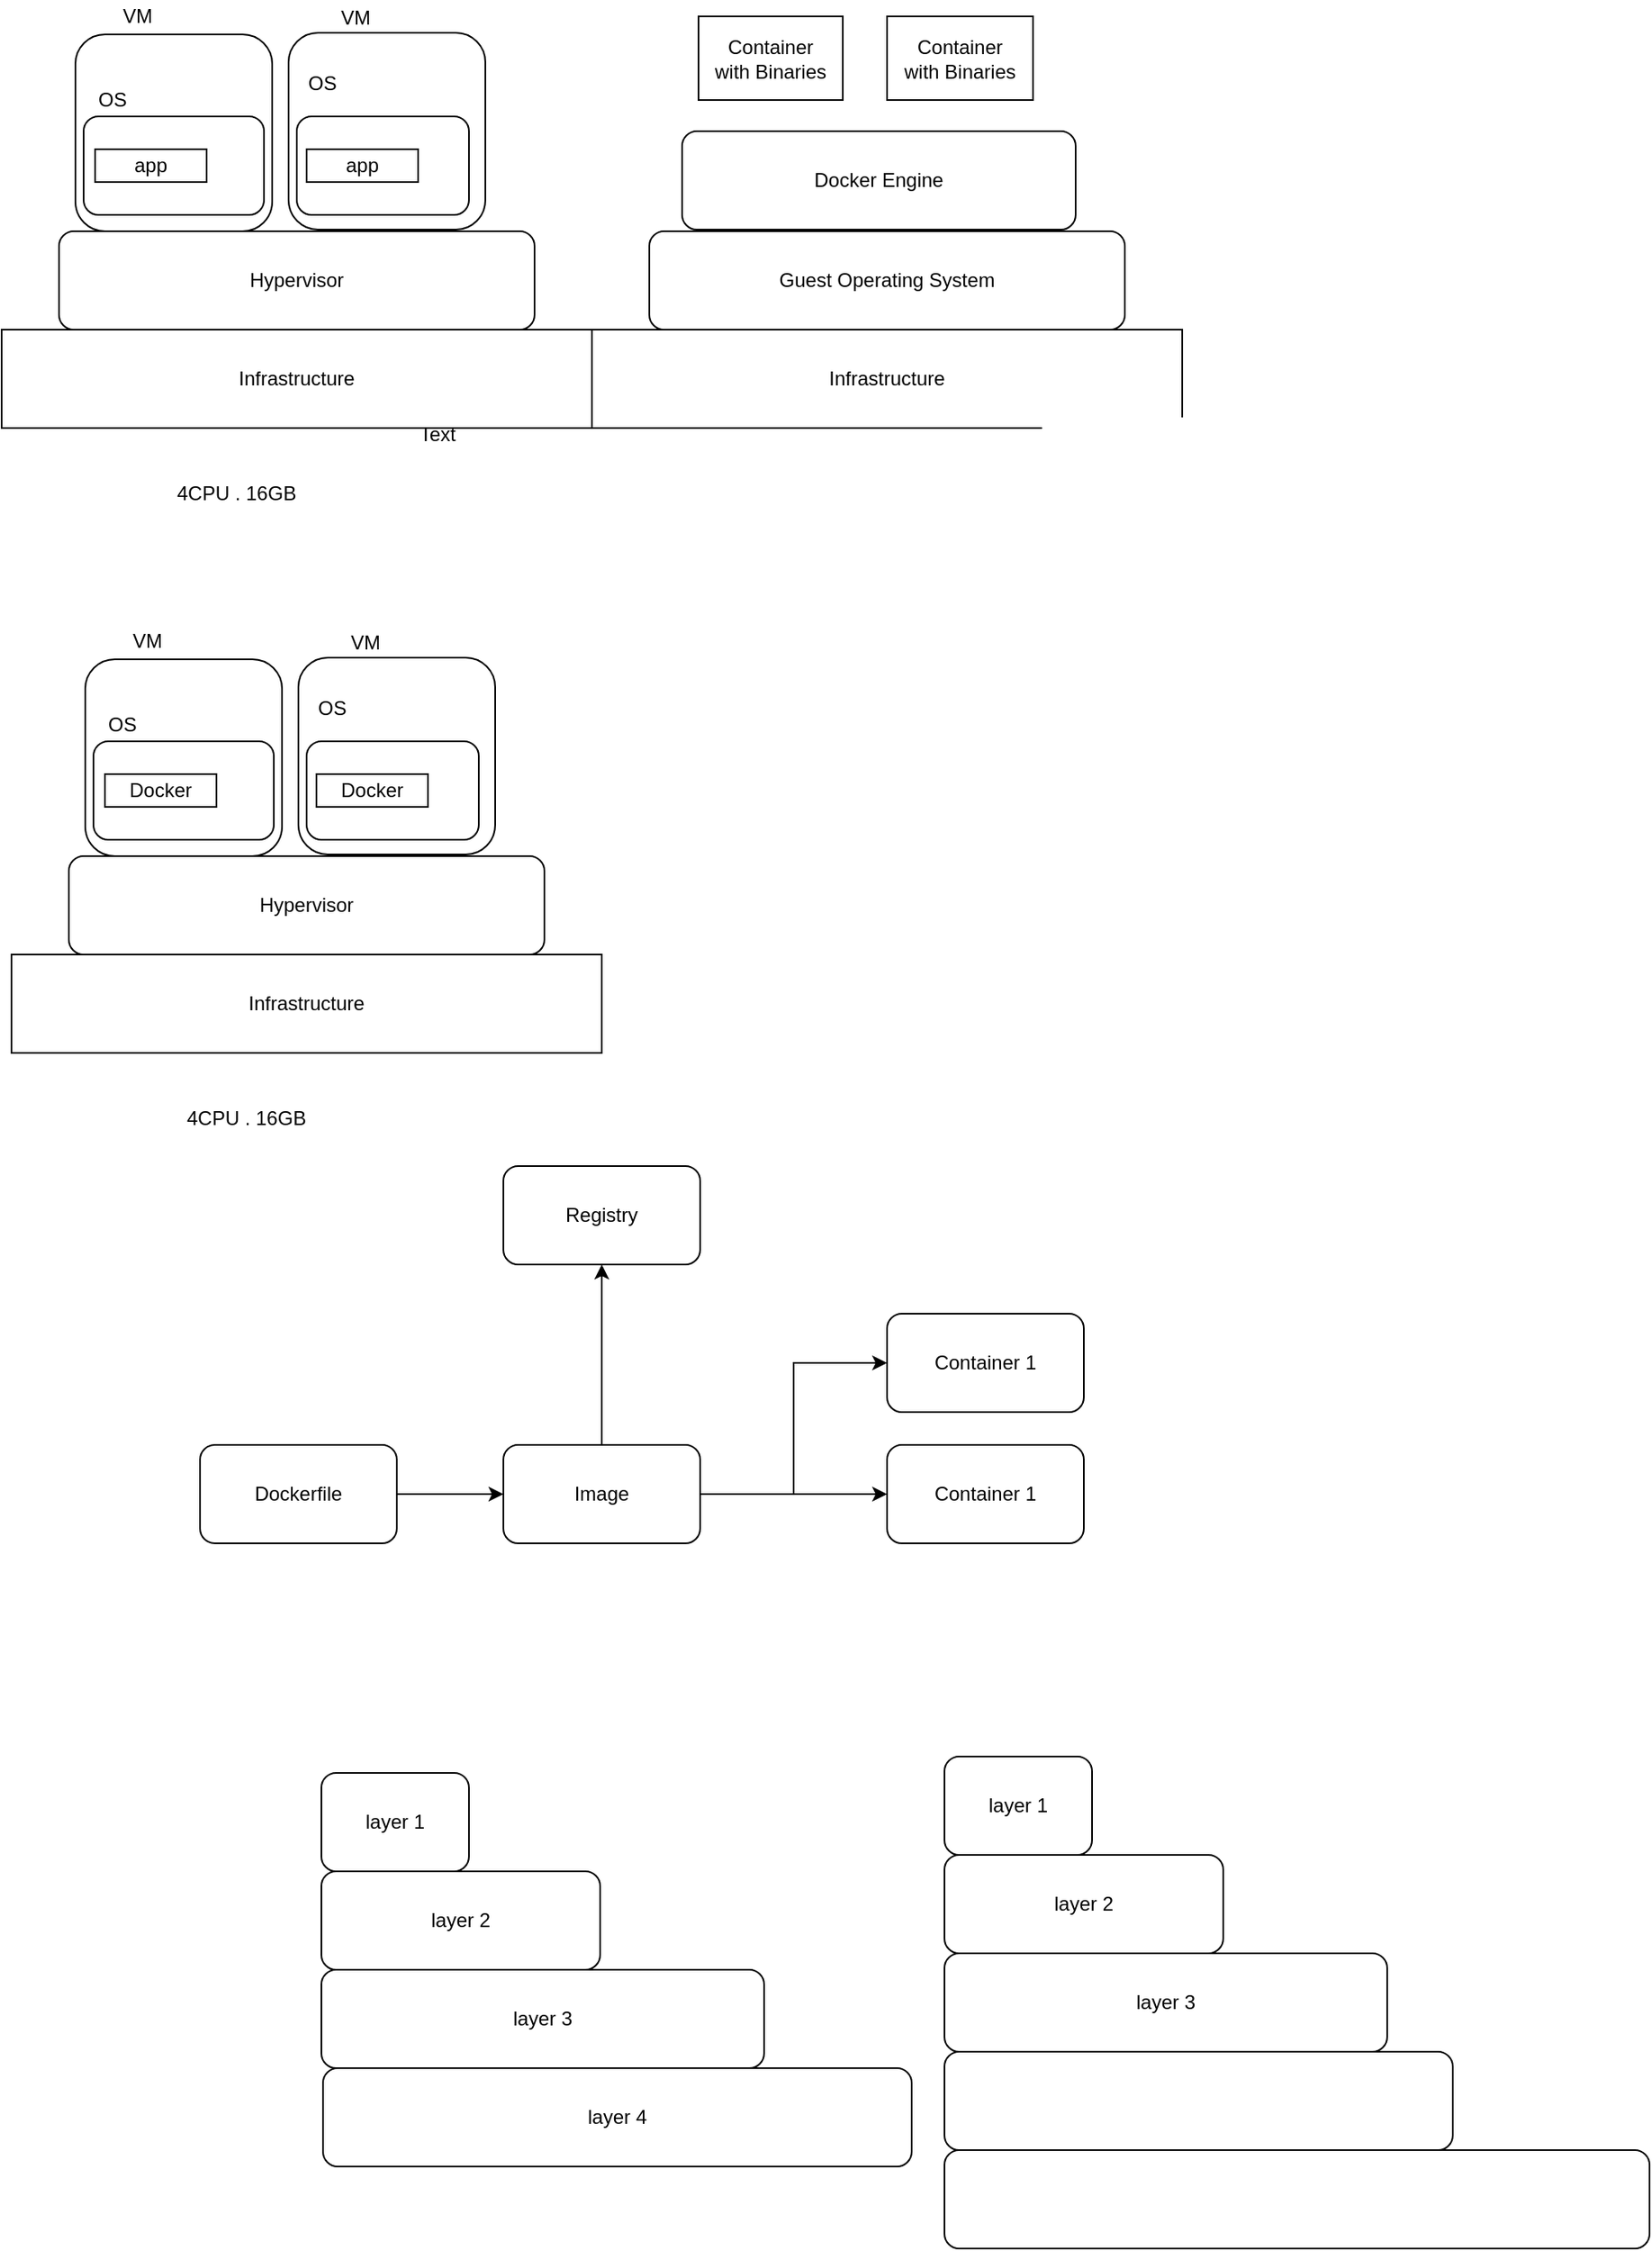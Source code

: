 <mxfile version="12.2.2" type="device" pages="11"><diagram id="peytxK5QYEfHr3wKdSO-" name="Docker"><mxGraphModel dx="709" dy="593" grid="1" gridSize="10" guides="1" tooltips="1" connect="1" arrows="1" fold="1" page="1" pageScale="1" pageWidth="850" pageHeight="1100" math="0" shadow="0"><root><mxCell id="0"/><mxCell id="1" parent="0"/><mxCell id="ohhCLBOdTV-DzX1Dlgeo-1" value="Infrastructure" style="rounded=0;whiteSpace=wrap;html=1;" parent="1" vertex="1"><mxGeometry x="75" y="360" width="360" height="60" as="geometry"/></mxCell><mxCell id="ohhCLBOdTV-DzX1Dlgeo-4" value="Hypervisor" style="rounded=1;whiteSpace=wrap;html=1;" parent="1" vertex="1"><mxGeometry x="110" y="300" width="290" height="60" as="geometry"/></mxCell><mxCell id="ohhCLBOdTV-DzX1Dlgeo-5" value="" style="rounded=1;whiteSpace=wrap;html=1;" parent="1" vertex="1"><mxGeometry x="120" y="180" width="120" height="120" as="geometry"/></mxCell><mxCell id="ohhCLBOdTV-DzX1Dlgeo-6" value="VM" style="text;html=1;resizable=0;points=[];autosize=1;align=left;verticalAlign=top;spacingTop=-4;" parent="1" vertex="1"><mxGeometry x="147" y="159" width="30" height="20" as="geometry"/></mxCell><mxCell id="ohhCLBOdTV-DzX1Dlgeo-7" value="" style="rounded=1;whiteSpace=wrap;html=1;" parent="1" vertex="1"><mxGeometry x="250" y="179" width="120" height="120" as="geometry"/></mxCell><mxCell id="ohhCLBOdTV-DzX1Dlgeo-8" value="VM" style="text;html=1;resizable=0;points=[];autosize=1;align=left;verticalAlign=top;spacingTop=-4;" parent="1" vertex="1"><mxGeometry x="280" y="160" width="30" height="20" as="geometry"/></mxCell><mxCell id="ohhCLBOdTV-DzX1Dlgeo-9" value="" style="rounded=1;whiteSpace=wrap;html=1;" parent="1" vertex="1"><mxGeometry x="125" y="230" width="110" height="60" as="geometry"/></mxCell><mxCell id="ohhCLBOdTV-DzX1Dlgeo-10" value="" style="rounded=1;whiteSpace=wrap;html=1;" parent="1" vertex="1"><mxGeometry x="255" y="230" width="105" height="60" as="geometry"/></mxCell><mxCell id="ohhCLBOdTV-DzX1Dlgeo-11" value="OS" style="text;html=1;resizable=0;points=[];autosize=1;align=left;verticalAlign=top;spacingTop=-4;" parent="1" vertex="1"><mxGeometry x="132" y="210" width="30" height="20" as="geometry"/></mxCell><mxCell id="ohhCLBOdTV-DzX1Dlgeo-12" value="OS" style="text;html=1;resizable=0;points=[];autosize=1;align=left;verticalAlign=top;spacingTop=-4;" parent="1" vertex="1"><mxGeometry x="260" y="200" width="30" height="20" as="geometry"/></mxCell><mxCell id="ohhCLBOdTV-DzX1Dlgeo-13" value="app" style="rounded=0;whiteSpace=wrap;html=1;" parent="1" vertex="1"><mxGeometry x="132" y="250" width="68" height="20" as="geometry"/></mxCell><mxCell id="ohhCLBOdTV-DzX1Dlgeo-14" value="app" style="rounded=0;whiteSpace=wrap;html=1;" parent="1" vertex="1"><mxGeometry x="261" y="250" width="68" height="20" as="geometry"/></mxCell><mxCell id="ohhCLBOdTV-DzX1Dlgeo-15" value="4CPU . 16GB" style="text;html=1;resizable=0;points=[];autosize=1;align=left;verticalAlign=top;spacingTop=-4;" parent="1" vertex="1"><mxGeometry x="180" y="450" width="90" height="20" as="geometry"/></mxCell><mxCell id="ohhCLBOdTV-DzX1Dlgeo-16" value="Infrastructure" style="rounded=0;whiteSpace=wrap;html=1;" parent="1" vertex="1"><mxGeometry x="435" y="360" width="360" height="60" as="geometry"/></mxCell><mxCell id="ohhCLBOdTV-DzX1Dlgeo-17" value="Guest Operating System" style="rounded=1;whiteSpace=wrap;html=1;" parent="1" vertex="1"><mxGeometry x="470" y="300" width="290" height="60" as="geometry"/></mxCell><mxCell id="ohhCLBOdTV-DzX1Dlgeo-26" value="Container&lt;br&gt;with Binaries" style="rounded=0;whiteSpace=wrap;html=1;" parent="1" vertex="1"><mxGeometry x="500" y="169" width="88" height="51" as="geometry"/></mxCell><mxCell id="ohhCLBOdTV-DzX1Dlgeo-27" value="Container&lt;br&gt;with Binaries" style="rounded=0;whiteSpace=wrap;html=1;" parent="1" vertex="1"><mxGeometry x="615" y="169" width="89" height="51" as="geometry"/></mxCell><mxCell id="ohhCLBOdTV-DzX1Dlgeo-28" value="Docker Engine" style="rounded=1;whiteSpace=wrap;html=1;" parent="1" vertex="1"><mxGeometry x="490" y="239" width="240" height="60" as="geometry"/></mxCell><mxCell id="ohhCLBOdTV-DzX1Dlgeo-29" value="Infrastructure" style="rounded=0;whiteSpace=wrap;html=1;" parent="1" vertex="1"><mxGeometry x="81" y="741" width="360" height="60" as="geometry"/></mxCell><mxCell id="ohhCLBOdTV-DzX1Dlgeo-30" value="Hypervisor" style="rounded=1;whiteSpace=wrap;html=1;" parent="1" vertex="1"><mxGeometry x="116" y="681" width="290" height="60" as="geometry"/></mxCell><mxCell id="ohhCLBOdTV-DzX1Dlgeo-31" value="" style="rounded=1;whiteSpace=wrap;html=1;" parent="1" vertex="1"><mxGeometry x="126" y="561" width="120" height="120" as="geometry"/></mxCell><mxCell id="ohhCLBOdTV-DzX1Dlgeo-32" value="VM" style="text;html=1;resizable=0;points=[];autosize=1;align=left;verticalAlign=top;spacingTop=-4;" parent="1" vertex="1"><mxGeometry x="153" y="540" width="30" height="20" as="geometry"/></mxCell><mxCell id="ohhCLBOdTV-DzX1Dlgeo-33" value="" style="rounded=1;whiteSpace=wrap;html=1;" parent="1" vertex="1"><mxGeometry x="256" y="560" width="120" height="120" as="geometry"/></mxCell><mxCell id="ohhCLBOdTV-DzX1Dlgeo-34" value="VM" style="text;html=1;resizable=0;points=[];autosize=1;align=left;verticalAlign=top;spacingTop=-4;" parent="1" vertex="1"><mxGeometry x="286" y="541" width="30" height="20" as="geometry"/></mxCell><mxCell id="ohhCLBOdTV-DzX1Dlgeo-35" value="" style="rounded=1;whiteSpace=wrap;html=1;" parent="1" vertex="1"><mxGeometry x="131" y="611" width="110" height="60" as="geometry"/></mxCell><mxCell id="ohhCLBOdTV-DzX1Dlgeo-36" value="" style="rounded=1;whiteSpace=wrap;html=1;" parent="1" vertex="1"><mxGeometry x="261" y="611" width="105" height="60" as="geometry"/></mxCell><mxCell id="ohhCLBOdTV-DzX1Dlgeo-37" value="OS" style="text;html=1;resizable=0;points=[];autosize=1;align=left;verticalAlign=top;spacingTop=-4;" parent="1" vertex="1"><mxGeometry x="138" y="591" width="30" height="20" as="geometry"/></mxCell><mxCell id="ohhCLBOdTV-DzX1Dlgeo-38" value="OS" style="text;html=1;resizable=0;points=[];autosize=1;align=left;verticalAlign=top;spacingTop=-4;" parent="1" vertex="1"><mxGeometry x="266" y="581" width="30" height="20" as="geometry"/></mxCell><mxCell id="ohhCLBOdTV-DzX1Dlgeo-39" value="Docker" style="rounded=0;whiteSpace=wrap;html=1;" parent="1" vertex="1"><mxGeometry x="138" y="631" width="68" height="20" as="geometry"/></mxCell><mxCell id="ohhCLBOdTV-DzX1Dlgeo-40" value="Docker" style="rounded=0;whiteSpace=wrap;html=1;" parent="1" vertex="1"><mxGeometry x="267" y="631" width="68" height="20" as="geometry"/></mxCell><mxCell id="ohhCLBOdTV-DzX1Dlgeo-41" value="4CPU . 16GB" style="text;html=1;resizable=0;points=[];autosize=1;align=left;verticalAlign=top;spacingTop=-4;" parent="1" vertex="1"><mxGeometry x="186" y="831" width="90" height="20" as="geometry"/></mxCell><mxCell id="ohhCLBOdTV-DzX1Dlgeo-44" style="edgeStyle=orthogonalEdgeStyle;rounded=0;orthogonalLoop=1;jettySize=auto;html=1;exitX=1;exitY=0.5;exitDx=0;exitDy=0;entryX=0;entryY=0.5;entryDx=0;entryDy=0;" parent="1" source="ohhCLBOdTV-DzX1Dlgeo-42" target="ohhCLBOdTV-DzX1Dlgeo-43" edge="1"><mxGeometry relative="1" as="geometry"/></mxCell><mxCell id="ohhCLBOdTV-DzX1Dlgeo-42" value="Dockerfile" style="rounded=1;whiteSpace=wrap;html=1;" parent="1" vertex="1"><mxGeometry x="196" y="1040" width="120" height="60" as="geometry"/></mxCell><mxCell id="ohhCLBOdTV-DzX1Dlgeo-48" style="edgeStyle=orthogonalEdgeStyle;rounded=0;orthogonalLoop=1;jettySize=auto;html=1;exitX=1;exitY=0.5;exitDx=0;exitDy=0;" parent="1" source="ohhCLBOdTV-DzX1Dlgeo-43" target="ohhCLBOdTV-DzX1Dlgeo-47" edge="1"><mxGeometry relative="1" as="geometry"/></mxCell><mxCell id="ohhCLBOdTV-DzX1Dlgeo-49" style="edgeStyle=orthogonalEdgeStyle;rounded=0;orthogonalLoop=1;jettySize=auto;html=1;exitX=1;exitY=0.5;exitDx=0;exitDy=0;entryX=0;entryY=0.5;entryDx=0;entryDy=0;" parent="1" source="ohhCLBOdTV-DzX1Dlgeo-43" target="ohhCLBOdTV-DzX1Dlgeo-46" edge="1"><mxGeometry relative="1" as="geometry"/></mxCell><mxCell id="ohhCLBOdTV-DzX1Dlgeo-51" style="edgeStyle=orthogonalEdgeStyle;rounded=0;orthogonalLoop=1;jettySize=auto;html=1;exitX=0.5;exitY=0;exitDx=0;exitDy=0;" parent="1" source="ohhCLBOdTV-DzX1Dlgeo-43" target="ohhCLBOdTV-DzX1Dlgeo-50" edge="1"><mxGeometry relative="1" as="geometry"/></mxCell><mxCell id="ohhCLBOdTV-DzX1Dlgeo-43" value="Image" style="rounded=1;whiteSpace=wrap;html=1;" parent="1" vertex="1"><mxGeometry x="381" y="1040" width="120" height="60" as="geometry"/></mxCell><mxCell id="ohhCLBOdTV-DzX1Dlgeo-46" value="Container 1" style="rounded=1;whiteSpace=wrap;html=1;" parent="1" vertex="1"><mxGeometry x="615" y="960" width="120" height="60" as="geometry"/></mxCell><mxCell id="ohhCLBOdTV-DzX1Dlgeo-47" value="Container 1" style="rounded=1;whiteSpace=wrap;html=1;" parent="1" vertex="1"><mxGeometry x="615" y="1040" width="120" height="60" as="geometry"/></mxCell><mxCell id="ohhCLBOdTV-DzX1Dlgeo-50" value="Registry" style="rounded=1;whiteSpace=wrap;html=1;" parent="1" vertex="1"><mxGeometry x="381" y="870" width="120" height="60" as="geometry"/></mxCell><mxCell id="ohhCLBOdTV-DzX1Dlgeo-52" value="layer 1" style="rounded=1;whiteSpace=wrap;html=1;" parent="1" vertex="1"><mxGeometry x="270" y="1240" width="90" height="60" as="geometry"/></mxCell><mxCell id="ohhCLBOdTV-DzX1Dlgeo-53" value="layer 2" style="rounded=1;whiteSpace=wrap;html=1;" parent="1" vertex="1"><mxGeometry x="270" y="1300" width="170" height="60" as="geometry"/></mxCell><mxCell id="ohhCLBOdTV-DzX1Dlgeo-54" value="layer 3" style="rounded=1;whiteSpace=wrap;html=1;" parent="1" vertex="1"><mxGeometry x="270" y="1360" width="270" height="60" as="geometry"/></mxCell><mxCell id="ohhCLBOdTV-DzX1Dlgeo-55" value="layer 4" style="rounded=1;whiteSpace=wrap;html=1;" parent="1" vertex="1"><mxGeometry x="271" y="1420" width="359" height="60" as="geometry"/></mxCell><mxCell id="ohhCLBOdTV-DzX1Dlgeo-56" value="layer 1" style="rounded=1;whiteSpace=wrap;html=1;" parent="1" vertex="1"><mxGeometry x="650" y="1230" width="90" height="60" as="geometry"/></mxCell><mxCell id="ohhCLBOdTV-DzX1Dlgeo-57" value="layer 2" style="rounded=1;whiteSpace=wrap;html=1;" parent="1" vertex="1"><mxGeometry x="650" y="1290" width="170" height="60" as="geometry"/></mxCell><mxCell id="ohhCLBOdTV-DzX1Dlgeo-58" value="layer 3" style="rounded=1;whiteSpace=wrap;html=1;" parent="1" vertex="1"><mxGeometry x="650" y="1350" width="270" height="60" as="geometry"/></mxCell><mxCell id="ohhCLBOdTV-DzX1Dlgeo-59" value="" style="rounded=1;whiteSpace=wrap;html=1;" parent="1" vertex="1"><mxGeometry x="650" y="1410" width="310" height="60" as="geometry"/></mxCell><mxCell id="ohhCLBOdTV-DzX1Dlgeo-63" value="" style="rounded=1;whiteSpace=wrap;html=1;" parent="1" vertex="1"><mxGeometry x="650" y="1470" width="430" height="60" as="geometry"/></mxCell><mxCell id="7wbwyvIoaQ_omT_iaIBp-1" value="Text" style="text;html=1;resizable=0;points=[];autosize=1;align=left;verticalAlign=top;spacingTop=-4;" parent="1" vertex="1"><mxGeometry x="328" y="414" width="40" height="20" as="geometry"/></mxCell></root></mxGraphModel></diagram><diagram id="Srf-JnfctIUPdNvksU-0" name="k8s architecture"><mxGraphModel dx="651" dy="445" grid="1" gridSize="10" guides="1" tooltips="1" connect="1" arrows="1" fold="1" page="1" pageScale="1" pageWidth="850" pageHeight="1100" math="0" shadow="0"><root><mxCell id="SZCuX6MS7UyFm0WblwG2-0"/><mxCell id="SZCuX6MS7UyFm0WblwG2-1" parent="SZCuX6MS7UyFm0WblwG2-0"/><mxCell id="SZCuX6MS7UyFm0WblwG2-29" style="edgeStyle=orthogonalEdgeStyle;rounded=0;orthogonalLoop=1;jettySize=auto;html=1;exitX=0.5;exitY=1;exitDx=0;exitDy=0;" parent="SZCuX6MS7UyFm0WblwG2-1" source="SZCuX6MS7UyFm0WblwG2-2" target="SZCuX6MS7UyFm0WblwG2-3" edge="1"><mxGeometry relative="1" as="geometry"/></mxCell><mxCell id="SZCuX6MS7UyFm0WblwG2-30" style="edgeStyle=orthogonalEdgeStyle;rounded=0;orthogonalLoop=1;jettySize=auto;html=1;exitX=0.5;exitY=1;exitDx=0;exitDy=0;entryX=0.583;entryY=0;entryDx=0;entryDy=0;entryPerimeter=0;" parent="SZCuX6MS7UyFm0WblwG2-1" source="SZCuX6MS7UyFm0WblwG2-2" target="SZCuX6MS7UyFm0WblwG2-6" edge="1"><mxGeometry relative="1" as="geometry"/></mxCell><mxCell id="SZCuX6MS7UyFm0WblwG2-31" style="edgeStyle=orthogonalEdgeStyle;rounded=0;orthogonalLoop=1;jettySize=auto;html=1;exitX=0.5;exitY=1;exitDx=0;exitDy=0;entryX=0.5;entryY=0;entryDx=0;entryDy=0;" parent="SZCuX6MS7UyFm0WblwG2-1" source="SZCuX6MS7UyFm0WblwG2-2" target="SZCuX6MS7UyFm0WblwG2-7" edge="1"><mxGeometry relative="1" as="geometry"/></mxCell><mxCell id="SZCuX6MS7UyFm0WblwG2-2" value="Master" style="rounded=1;whiteSpace=wrap;html=1;" parent="SZCuX6MS7UyFm0WblwG2-1" vertex="1"><mxGeometry x="160" y="60" width="120" height="60" as="geometry"/></mxCell><mxCell id="SZCuX6MS7UyFm0WblwG2-3" value="Worker" style="rounded=1;whiteSpace=wrap;html=1;" parent="SZCuX6MS7UyFm0WblwG2-1" vertex="1"><mxGeometry x="40" y="240" width="120" height="60" as="geometry"/></mxCell><mxCell id="SZCuX6MS7UyFm0WblwG2-6" value="Worker" style="rounded=1;whiteSpace=wrap;html=1;" parent="SZCuX6MS7UyFm0WblwG2-1" vertex="1"><mxGeometry x="200" y="240" width="120" height="60" as="geometry"/></mxCell><mxCell id="SZCuX6MS7UyFm0WblwG2-7" value="Worker" style="rounded=1;whiteSpace=wrap;html=1;" parent="SZCuX6MS7UyFm0WblwG2-1" vertex="1"><mxGeometry x="365" y="240" width="120" height="60" as="geometry"/></mxCell><mxCell id="SZCuX6MS7UyFm0WblwG2-8" value="CPU: 2vCPU&lt;br&gt;memory: 2GB" style="text;html=1;resizable=0;points=[];autosize=1;align=left;verticalAlign=top;spacingTop=-4;" parent="SZCuX6MS7UyFm0WblwG2-1" vertex="1"><mxGeometry x="175" y="20" width="90" height="30" as="geometry"/></mxCell><mxCell id="SZCuX6MS7UyFm0WblwG2-12" value="Container Run time installed on all machines" style="text;html=1;resizable=0;points=[];autosize=1;align=left;verticalAlign=top;spacingTop=-4;" parent="SZCuX6MS7UyFm0WblwG2-1" vertex="1"><mxGeometry x="35" y="390" width="250" height="20" as="geometry"/></mxCell><mxCell id="SZCuX6MS7UyFm0WblwG2-13" value="etcd" style="rounded=1;whiteSpace=wrap;html=1;" parent="SZCuX6MS7UyFm0WblwG2-1" vertex="1"><mxGeometry x="330" y="60" width="60" height="20" as="geometry"/></mxCell><mxCell id="SZCuX6MS7UyFm0WblwG2-14" value="api-server" style="rounded=1;whiteSpace=wrap;html=1;" parent="SZCuX6MS7UyFm0WblwG2-1" vertex="1"><mxGeometry x="330" y="90" width="75" height="20" as="geometry"/></mxCell><mxCell id="SZCuX6MS7UyFm0WblwG2-15" value="scheduler" style="rounded=1;whiteSpace=wrap;html=1;" parent="SZCuX6MS7UyFm0WblwG2-1" vertex="1"><mxGeometry x="440" y="90" width="80" height="20" as="geometry"/></mxCell><mxCell id="SZCuX6MS7UyFm0WblwG2-16" value="controller-manager" style="rounded=1;whiteSpace=wrap;html=1;" parent="SZCuX6MS7UyFm0WblwG2-1" vertex="1"><mxGeometry x="440" y="60" width="105" height="20" as="geometry"/></mxCell><mxCell id="SZCuX6MS7UyFm0WblwG2-17" value="kubelet" style="rounded=1;whiteSpace=wrap;html=1;" parent="SZCuX6MS7UyFm0WblwG2-1" vertex="1"><mxGeometry x="47.5" y="310" width="75" height="20" as="geometry"/></mxCell><mxCell id="SZCuX6MS7UyFm0WblwG2-20" value="kubelet" style="rounded=1;whiteSpace=wrap;html=1;" parent="SZCuX6MS7UyFm0WblwG2-1" vertex="1"><mxGeometry x="210" y="310" width="75" height="20" as="geometry"/></mxCell><mxCell id="SZCuX6MS7UyFm0WblwG2-21" value="kubelet" style="rounded=1;whiteSpace=wrap;html=1;" parent="SZCuX6MS7UyFm0WblwG2-1" vertex="1"><mxGeometry x="372.5" y="310" width="75" height="20" as="geometry"/></mxCell><mxCell id="SZCuX6MS7UyFm0WblwG2-23" value="kubelet" style="rounded=1;whiteSpace=wrap;html=1;" parent="SZCuX6MS7UyFm0WblwG2-1" vertex="1"><mxGeometry x="62.5" y="80" width="75" height="20" as="geometry"/></mxCell><mxCell id="SZCuX6MS7UyFm0WblwG2-24" value="kube-proxy" style="rounded=1;whiteSpace=wrap;html=1;" parent="SZCuX6MS7UyFm0WblwG2-1" vertex="1"><mxGeometry x="62.5" y="110" width="75" height="20" as="geometry"/></mxCell><mxCell id="SZCuX6MS7UyFm0WblwG2-25" value="kube-proxy" style="rounded=1;whiteSpace=wrap;html=1;" parent="SZCuX6MS7UyFm0WblwG2-1" vertex="1"><mxGeometry x="47.5" y="335" width="75" height="20" as="geometry"/></mxCell><mxCell id="SZCuX6MS7UyFm0WblwG2-26" value="kube-proxy" style="rounded=1;whiteSpace=wrap;html=1;" parent="SZCuX6MS7UyFm0WblwG2-1" vertex="1"><mxGeometry x="210" y="335" width="75" height="20" as="geometry"/></mxCell><mxCell id="SZCuX6MS7UyFm0WblwG2-27" value="kube-proxy" style="rounded=1;whiteSpace=wrap;html=1;" parent="SZCuX6MS7UyFm0WblwG2-1" vertex="1"><mxGeometry x="372.5" y="335" width="75" height="20" as="geometry"/></mxCell><mxCell id="SZCuX6MS7UyFm0WblwG2-33" value="core-dns" style="rounded=1;whiteSpace=wrap;html=1;" parent="SZCuX6MS7UyFm0WblwG2-1" vertex="1"><mxGeometry x="440" y="120" width="80" height="20" as="geometry"/></mxCell><mxCell id="SZCuX6MS7UyFm0WblwG2-34" value="Single Master Cluster" style="text;html=1;resizable=0;points=[];autosize=1;align=left;verticalAlign=top;spacingTop=-4;" parent="SZCuX6MS7UyFm0WblwG2-1" vertex="1"><mxGeometry x="30" y="10" width="130" height="20" as="geometry"/></mxCell><mxCell id="SZCuX6MS7UyFm0WblwG2-37" value="HA Master Cluster" style="text;html=1;resizable=0;points=[];autosize=1;align=left;verticalAlign=top;spacingTop=-4;" parent="SZCuX6MS7UyFm0WblwG2-1" vertex="1"><mxGeometry x="49" y="481" width="110" height="20" as="geometry"/></mxCell><mxCell id="SZCuX6MS7UyFm0WblwG2-56" style="edgeStyle=orthogonalEdgeStyle;rounded=0;orthogonalLoop=1;jettySize=auto;html=1;exitX=0.5;exitY=1;exitDx=0;exitDy=0;" parent="SZCuX6MS7UyFm0WblwG2-1" source="SZCuX6MS7UyFm0WblwG2-38" target="SZCuX6MS7UyFm0WblwG2-44" edge="1"><mxGeometry relative="1" as="geometry"/></mxCell><mxCell id="SZCuX6MS7UyFm0WblwG2-38" value="Master" style="rounded=1;whiteSpace=wrap;html=1;" parent="SZCuX6MS7UyFm0WblwG2-1" vertex="1"><mxGeometry x="70" y="530" width="120" height="60" as="geometry"/></mxCell><mxCell id="SZCuX6MS7UyFm0WblwG2-59" style="edgeStyle=orthogonalEdgeStyle;rounded=0;orthogonalLoop=1;jettySize=auto;html=1;exitX=0.5;exitY=1;exitDx=0;exitDy=0;" parent="SZCuX6MS7UyFm0WblwG2-1" source="SZCuX6MS7UyFm0WblwG2-39" target="SZCuX6MS7UyFm0WblwG2-44" edge="1"><mxGeometry relative="1" as="geometry"/></mxCell><mxCell id="SZCuX6MS7UyFm0WblwG2-39" value="Master" style="rounded=1;whiteSpace=wrap;html=1;" parent="SZCuX6MS7UyFm0WblwG2-1" vertex="1"><mxGeometry x="230" y="530" width="120" height="60" as="geometry"/></mxCell><mxCell id="SZCuX6MS7UyFm0WblwG2-60" style="edgeStyle=orthogonalEdgeStyle;rounded=0;orthogonalLoop=1;jettySize=auto;html=1;exitX=0.5;exitY=1;exitDx=0;exitDy=0;" parent="SZCuX6MS7UyFm0WblwG2-1" source="SZCuX6MS7UyFm0WblwG2-40" target="SZCuX6MS7UyFm0WblwG2-44" edge="1"><mxGeometry relative="1" as="geometry"/></mxCell><mxCell id="SZCuX6MS7UyFm0WblwG2-40" value="Master" style="rounded=1;whiteSpace=wrap;html=1;" parent="SZCuX6MS7UyFm0WblwG2-1" vertex="1"><mxGeometry x="380" y="530" width="120" height="60" as="geometry"/></mxCell><mxCell id="SZCuX6MS7UyFm0WblwG2-53" style="edgeStyle=orthogonalEdgeStyle;rounded=0;orthogonalLoop=1;jettySize=auto;html=1;exitX=0.5;exitY=0;exitDx=0;exitDy=0;" parent="SZCuX6MS7UyFm0WblwG2-1" source="SZCuX6MS7UyFm0WblwG2-41" target="SZCuX6MS7UyFm0WblwG2-44" edge="1"><mxGeometry relative="1" as="geometry"/></mxCell><mxCell id="SZCuX6MS7UyFm0WblwG2-41" value="Worker" style="rounded=1;whiteSpace=wrap;html=1;" parent="SZCuX6MS7UyFm0WblwG2-1" vertex="1"><mxGeometry x="66.5" y="870" width="120" height="60" as="geometry"/></mxCell><mxCell id="SZCuX6MS7UyFm0WblwG2-54" style="edgeStyle=orthogonalEdgeStyle;rounded=0;orthogonalLoop=1;jettySize=auto;html=1;exitX=0.5;exitY=0;exitDx=0;exitDy=0;entryX=0.5;entryY=1;entryDx=0;entryDy=0;" parent="SZCuX6MS7UyFm0WblwG2-1" source="SZCuX6MS7UyFm0WblwG2-42" target="SZCuX6MS7UyFm0WblwG2-44" edge="1"><mxGeometry relative="1" as="geometry"/></mxCell><mxCell id="SZCuX6MS7UyFm0WblwG2-42" value="Worker" style="rounded=1;whiteSpace=wrap;html=1;" parent="SZCuX6MS7UyFm0WblwG2-1" vertex="1"><mxGeometry x="230" y="870" width="120" height="60" as="geometry"/></mxCell><mxCell id="SZCuX6MS7UyFm0WblwG2-55" style="edgeStyle=orthogonalEdgeStyle;rounded=0;orthogonalLoop=1;jettySize=auto;html=1;exitX=0.5;exitY=0;exitDx=0;exitDy=0;entryX=0.5;entryY=1;entryDx=0;entryDy=0;" parent="SZCuX6MS7UyFm0WblwG2-1" source="SZCuX6MS7UyFm0WblwG2-43" target="SZCuX6MS7UyFm0WblwG2-44" edge="1"><mxGeometry relative="1" as="geometry"/></mxCell><mxCell id="SZCuX6MS7UyFm0WblwG2-43" value="Worker" style="rounded=1;whiteSpace=wrap;html=1;" parent="SZCuX6MS7UyFm0WblwG2-1" vertex="1"><mxGeometry x="384" y="870" width="120" height="60" as="geometry"/></mxCell><mxCell id="SZCuX6MS7UyFm0WblwG2-44" value="Loadbalancer" style="rounded=1;whiteSpace=wrap;html=1;" parent="SZCuX6MS7UyFm0WblwG2-1" vertex="1"><mxGeometry x="110" y="710" width="320" height="60" as="geometry"/></mxCell><mxCell id="SZCuX6MS7UyFm0WblwG2-45" value="api-server" style="rounded=1;whiteSpace=wrap;html=1;" parent="SZCuX6MS7UyFm0WblwG2-1" vertex="1"><mxGeometry x="190" y="600" width="75" height="20" as="geometry"/></mxCell><mxCell id="SZCuX6MS7UyFm0WblwG2-47" value="api-server" style="rounded=1;whiteSpace=wrap;html=1;" parent="SZCuX6MS7UyFm0WblwG2-1" vertex="1"><mxGeometry x="470" y="605" width="75" height="20" as="geometry"/></mxCell><mxCell id="SZCuX6MS7UyFm0WblwG2-48" value="api-server" style="rounded=1;whiteSpace=wrap;html=1;" parent="SZCuX6MS7UyFm0WblwG2-1" vertex="1"><mxGeometry x="40" y="600" width="75" height="20" as="geometry"/></mxCell><mxCell id="SZCuX6MS7UyFm0WblwG2-49" value="etcd" style="rounded=1;whiteSpace=wrap;html=1;" parent="SZCuX6MS7UyFm0WblwG2-1" vertex="1"><mxGeometry x="40" y="630" width="75" height="20" as="geometry"/></mxCell><mxCell id="SZCuX6MS7UyFm0WblwG2-51" value="etcd" style="rounded=1;whiteSpace=wrap;html=1;" parent="SZCuX6MS7UyFm0WblwG2-1" vertex="1"><mxGeometry x="190" y="620" width="75" height="20" as="geometry"/></mxCell><mxCell id="SZCuX6MS7UyFm0WblwG2-52" value="etcd" style="rounded=1;whiteSpace=wrap;html=1;" parent="SZCuX6MS7UyFm0WblwG2-1" vertex="1"><mxGeometry x="470" y="635" width="75" height="20" as="geometry"/></mxCell><mxCell id="SZCuX6MS7UyFm0WblwG2-61" value="Complex Architecture" style="text;html=1;resizable=0;points=[];autosize=1;align=left;verticalAlign=top;spacingTop=-4;" parent="SZCuX6MS7UyFm0WblwG2-1" vertex="1"><mxGeometry x="35" y="1000" width="130" height="20" as="geometry"/></mxCell><mxCell id="SZCuX6MS7UyFm0WblwG2-62" style="edgeStyle=orthogonalEdgeStyle;rounded=0;orthogonalLoop=1;jettySize=auto;html=1;exitX=0.5;exitY=1;exitDx=0;exitDy=0;" parent="SZCuX6MS7UyFm0WblwG2-1" source="SZCuX6MS7UyFm0WblwG2-63" target="SZCuX6MS7UyFm0WblwG2-74" edge="1"><mxGeometry relative="1" as="geometry"/></mxCell><mxCell id="SZCuX6MS7UyFm0WblwG2-63" value="Master" style="rounded=1;whiteSpace=wrap;html=1;" parent="SZCuX6MS7UyFm0WblwG2-1" vertex="1"><mxGeometry x="78" y="1050" width="120" height="60" as="geometry"/></mxCell><mxCell id="SZCuX6MS7UyFm0WblwG2-64" style="edgeStyle=orthogonalEdgeStyle;rounded=0;orthogonalLoop=1;jettySize=auto;html=1;exitX=0.5;exitY=1;exitDx=0;exitDy=0;" parent="SZCuX6MS7UyFm0WblwG2-1" source="SZCuX6MS7UyFm0WblwG2-65" target="SZCuX6MS7UyFm0WblwG2-74" edge="1"><mxGeometry relative="1" as="geometry"/></mxCell><mxCell id="SZCuX6MS7UyFm0WblwG2-65" value="Master" style="rounded=1;whiteSpace=wrap;html=1;" parent="SZCuX6MS7UyFm0WblwG2-1" vertex="1"><mxGeometry x="238" y="1050" width="120" height="60" as="geometry"/></mxCell><mxCell id="SZCuX6MS7UyFm0WblwG2-66" style="edgeStyle=orthogonalEdgeStyle;rounded=0;orthogonalLoop=1;jettySize=auto;html=1;exitX=0.5;exitY=1;exitDx=0;exitDy=0;" parent="SZCuX6MS7UyFm0WblwG2-1" source="SZCuX6MS7UyFm0WblwG2-67" target="SZCuX6MS7UyFm0WblwG2-74" edge="1"><mxGeometry relative="1" as="geometry"/></mxCell><mxCell id="SZCuX6MS7UyFm0WblwG2-67" value="Master" style="rounded=1;whiteSpace=wrap;html=1;" parent="SZCuX6MS7UyFm0WblwG2-1" vertex="1"><mxGeometry x="388" y="1050" width="120" height="60" as="geometry"/></mxCell><mxCell id="SZCuX6MS7UyFm0WblwG2-68" style="edgeStyle=orthogonalEdgeStyle;rounded=0;orthogonalLoop=1;jettySize=auto;html=1;exitX=0.5;exitY=0;exitDx=0;exitDy=0;" parent="SZCuX6MS7UyFm0WblwG2-1" source="SZCuX6MS7UyFm0WblwG2-69" target="SZCuX6MS7UyFm0WblwG2-74" edge="1"><mxGeometry relative="1" as="geometry"/></mxCell><mxCell id="SZCuX6MS7UyFm0WblwG2-69" value="Worker" style="rounded=1;whiteSpace=wrap;html=1;" parent="SZCuX6MS7UyFm0WblwG2-1" vertex="1"><mxGeometry x="74.5" y="1390" width="120" height="60" as="geometry"/></mxCell><mxCell id="SZCuX6MS7UyFm0WblwG2-70" style="edgeStyle=orthogonalEdgeStyle;rounded=0;orthogonalLoop=1;jettySize=auto;html=1;exitX=0.5;exitY=0;exitDx=0;exitDy=0;entryX=0.5;entryY=1;entryDx=0;entryDy=0;" parent="SZCuX6MS7UyFm0WblwG2-1" source="SZCuX6MS7UyFm0WblwG2-71" target="SZCuX6MS7UyFm0WblwG2-74" edge="1"><mxGeometry relative="1" as="geometry"/></mxCell><mxCell id="SZCuX6MS7UyFm0WblwG2-71" value="Worker" style="rounded=1;whiteSpace=wrap;html=1;" parent="SZCuX6MS7UyFm0WblwG2-1" vertex="1"><mxGeometry x="238" y="1390" width="120" height="60" as="geometry"/></mxCell><mxCell id="SZCuX6MS7UyFm0WblwG2-72" style="edgeStyle=orthogonalEdgeStyle;rounded=0;orthogonalLoop=1;jettySize=auto;html=1;exitX=0.5;exitY=0;exitDx=0;exitDy=0;entryX=0.5;entryY=1;entryDx=0;entryDy=0;" parent="SZCuX6MS7UyFm0WblwG2-1" source="SZCuX6MS7UyFm0WblwG2-73" target="SZCuX6MS7UyFm0WblwG2-74" edge="1"><mxGeometry relative="1" as="geometry"/></mxCell><mxCell id="SZCuX6MS7UyFm0WblwG2-73" value="Worker" style="rounded=1;whiteSpace=wrap;html=1;" parent="SZCuX6MS7UyFm0WblwG2-1" vertex="1"><mxGeometry x="392" y="1390" width="120" height="60" as="geometry"/></mxCell><mxCell id="SZCuX6MS7UyFm0WblwG2-74" value="Loadbalancer" style="rounded=1;whiteSpace=wrap;html=1;" parent="SZCuX6MS7UyFm0WblwG2-1" vertex="1"><mxGeometry x="118" y="1230" width="320" height="60" as="geometry"/></mxCell><mxCell id="SZCuX6MS7UyFm0WblwG2-75" value="api-server" style="rounded=1;whiteSpace=wrap;html=1;" parent="SZCuX6MS7UyFm0WblwG2-1" vertex="1"><mxGeometry x="198" y="1120" width="75" height="20" as="geometry"/></mxCell><mxCell id="SZCuX6MS7UyFm0WblwG2-76" value="api-server" style="rounded=1;whiteSpace=wrap;html=1;" parent="SZCuX6MS7UyFm0WblwG2-1" vertex="1"><mxGeometry x="48" y="1120" width="75" height="20" as="geometry"/></mxCell><mxCell id="SZCuX6MS7UyFm0WblwG2-79" value="api-server" style="rounded=1;whiteSpace=wrap;html=1;" parent="SZCuX6MS7UyFm0WblwG2-1" vertex="1"><mxGeometry x="348" y="1120" width="75" height="20" as="geometry"/></mxCell><mxCell id="SZCuX6MS7UyFm0WblwG2-80" value="Etcd" style="rounded=1;whiteSpace=wrap;html=1;" parent="SZCuX6MS7UyFm0WblwG2-1" vertex="1"><mxGeometry x="560" y="1160" width="120" height="60" as="geometry"/></mxCell><mxCell id="SZCuX6MS7UyFm0WblwG2-81" value="Etcd" style="rounded=1;whiteSpace=wrap;html=1;" parent="SZCuX6MS7UyFm0WblwG2-1" vertex="1"><mxGeometry x="560" y="1240" width="120" height="60" as="geometry"/></mxCell><mxCell id="SZCuX6MS7UyFm0WblwG2-82" value="Etcd" style="rounded=1;whiteSpace=wrap;html=1;" parent="SZCuX6MS7UyFm0WblwG2-1" vertex="1"><mxGeometry x="560" y="1320" width="120" height="60" as="geometry"/></mxCell></root></mxGraphModel></diagram><diagram id="RqjEBfhr8lXKrKIutX3O" name="pods"><mxGraphModel dx="651" dy="445" grid="1" gridSize="10" guides="1" tooltips="1" connect="1" arrows="1" fold="1" page="1" pageScale="1" pageWidth="850" pageHeight="1100" math="0" shadow="0"><root><mxCell id="ZjK1DGypoFD__AS36Vau-0"/><mxCell id="ZjK1DGypoFD__AS36Vau-1" parent="ZjK1DGypoFD__AS36Vau-0"/><mxCell id="ZjK1DGypoFD__AS36Vau-2" value="" style="rounded=1;whiteSpace=wrap;html=1;" parent="ZjK1DGypoFD__AS36Vau-1" vertex="1"><mxGeometry x="110" y="80" width="160" height="220" as="geometry"/></mxCell><mxCell id="ZjK1DGypoFD__AS36Vau-3" value="Java Container" style="rounded=1;whiteSpace=wrap;html=1;" parent="ZjK1DGypoFD__AS36Vau-1" vertex="1"><mxGeometry x="130" y="130" width="120" height="60" as="geometry"/></mxCell><mxCell id="ZjK1DGypoFD__AS36Vau-4" value="Python container" style="rounded=1;whiteSpace=wrap;html=1;" parent="ZjK1DGypoFD__AS36Vau-1" vertex="1"><mxGeometry x="130" y="210" width="120" height="60" as="geometry"/></mxCell><mxCell id="ZjK1DGypoFD__AS36Vau-5" value="" style="rounded=1;whiteSpace=wrap;html=1;" parent="ZjK1DGypoFD__AS36Vau-1" vertex="1"><mxGeometry x="350" y="80" width="150" height="220" as="geometry"/></mxCell><mxCell id="ZjK1DGypoFD__AS36Vau-6" value="apache + php" style="rounded=1;whiteSpace=wrap;html=1;" parent="ZjK1DGypoFD__AS36Vau-1" vertex="1"><mxGeometry x="365" y="120" width="120" height="60" as="geometry"/></mxCell><mxCell id="ZjK1DGypoFD__AS36Vau-7" value="mysql" style="rounded=1;whiteSpace=wrap;html=1;" parent="ZjK1DGypoFD__AS36Vau-1" vertex="1"><mxGeometry x="410" y="340" width="120" height="60" as="geometry"/></mxCell><mxCell id="ZjK1DGypoFD__AS36Vau-8" value="" style="rounded=1;whiteSpace=wrap;html=1;" parent="ZjK1DGypoFD__AS36Vau-1" vertex="1"><mxGeometry x="520" y="80" width="150" height="220" as="geometry"/></mxCell><mxCell id="ZjK1DGypoFD__AS36Vau-9" value="apache + php" style="rounded=1;whiteSpace=wrap;html=1;" parent="ZjK1DGypoFD__AS36Vau-1" vertex="1"><mxGeometry x="535" y="110" width="120" height="60" as="geometry"/></mxCell><mxCell id="ZjK1DGypoFD__AS36Vau-10" value="mysql" style="rounded=1;whiteSpace=wrap;html=1;" parent="ZjK1DGypoFD__AS36Vau-1" vertex="1"><mxGeometry x="550" y="340" width="120" height="60" as="geometry"/></mxCell></root></mxGraphModel></diagram><diagram id="2aappoVucMSLJIH7h925" name="deployments"><mxGraphModel dx="651" dy="1545" grid="1" gridSize="10" guides="1" tooltips="1" connect="1" arrows="1" fold="1" page="1" pageScale="1" pageWidth="850" pageHeight="1100" math="0" shadow="0"><root><mxCell id="X5m7j1yDhNm7shrEVYXE-0"/><mxCell id="X5m7j1yDhNm7shrEVYXE-1" parent="X5m7j1yDhNm7shrEVYXE-0"/><mxCell id="X5m7j1yDhNm7shrEVYXE-2" value="Pod&lt;br&gt;app:v2" style="rounded=1;whiteSpace=wrap;html=1;" parent="X5m7j1yDhNm7shrEVYXE-1" vertex="1"><mxGeometry x="80" y="250" width="120" height="60" as="geometry"/></mxCell><mxCell id="Qu3gAhj_grCR2XKX22c--4" style="edgeStyle=orthogonalEdgeStyle;rounded=0;orthogonalLoop=1;jettySize=auto;html=1;exitX=0.5;exitY=1;exitDx=0;exitDy=0;" parent="X5m7j1yDhNm7shrEVYXE-1" source="X5m7j1yDhNm7shrEVYXE-3" target="X5m7j1yDhNm7shrEVYXE-2" edge="1"><mxGeometry relative="1" as="geometry"/></mxCell><mxCell id="Qu3gAhj_grCR2XKX22c--6" style="edgeStyle=orthogonalEdgeStyle;rounded=0;orthogonalLoop=1;jettySize=auto;html=1;exitX=0.5;exitY=1;exitDx=0;exitDy=0;entryX=0.583;entryY=0;entryDx=0;entryDy=0;entryPerimeter=0;" parent="X5m7j1yDhNm7shrEVYXE-1" source="X5m7j1yDhNm7shrEVYXE-3" target="Qu3gAhj_grCR2XKX22c--2" edge="1"><mxGeometry relative="1" as="geometry"/></mxCell><mxCell id="Qu3gAhj_grCR2XKX22c--7" style="edgeStyle=orthogonalEdgeStyle;rounded=0;orthogonalLoop=1;jettySize=auto;html=1;exitX=0.5;exitY=1;exitDx=0;exitDy=0;" parent="X5m7j1yDhNm7shrEVYXE-1" source="X5m7j1yDhNm7shrEVYXE-3" edge="1"><mxGeometry relative="1" as="geometry"><mxPoint x="440" y="250" as="targetPoint"/></mxGeometry></mxCell><mxCell id="X5m7j1yDhNm7shrEVYXE-3" value="Deployments" style="rounded=1;whiteSpace=wrap;html=1;" parent="X5m7j1yDhNm7shrEVYXE-1" vertex="1"><mxGeometry x="130" y="90" width="310" height="60" as="geometry"/></mxCell><mxCell id="Qu3gAhj_grCR2XKX22c--1" value="pod template = image= app:v3&lt;br&gt;replicas=3&lt;br&gt;labels = app=nginx" style="text;html=1;resizable=0;points=[];autosize=1;align=left;verticalAlign=top;spacingTop=-4;" parent="X5m7j1yDhNm7shrEVYXE-1" vertex="1"><mxGeometry x="170" y="40" width="180" height="40" as="geometry"/></mxCell><mxCell id="Qu3gAhj_grCR2XKX22c--2" value="Pod&lt;br&gt;app:v2" style="rounded=1;whiteSpace=wrap;html=1;" parent="X5m7j1yDhNm7shrEVYXE-1" vertex="1"><mxGeometry x="220" y="250" width="120" height="60" as="geometry"/></mxCell><mxCell id="Qu3gAhj_grCR2XKX22c--9" value="app=nginx" style="text;html=1;resizable=0;points=[];autosize=1;align=left;verticalAlign=top;spacingTop=-4;" parent="X5m7j1yDhNm7shrEVYXE-1" vertex="1"><mxGeometry x="70" y="319" width="70" height="20" as="geometry"/></mxCell><mxCell id="Qu3gAhj_grCR2XKX22c--10" value="app=nginx" style="text;html=1;resizable=0;points=[];autosize=1;align=left;verticalAlign=top;spacingTop=-4;" parent="X5m7j1yDhNm7shrEVYXE-1" vertex="1"><mxGeometry x="210" y="319" width="70" height="20" as="geometry"/></mxCell><mxCell id="Qu3gAhj_grCR2XKX22c--11" value="app=nginx" style="text;html=1;resizable=0;points=[];autosize=1;align=left;verticalAlign=top;spacingTop=-4;" parent="X5m7j1yDhNm7shrEVYXE-1" vertex="1"><mxGeometry x="460" y="319" width="70" height="20" as="geometry"/></mxCell><mxCell id="Qu3gAhj_grCR2XKX22c--12" value="Pod&lt;br&gt;app:v2" style="rounded=1;whiteSpace=wrap;html=1;" parent="X5m7j1yDhNm7shrEVYXE-1" vertex="1"><mxGeometry x="380" y="250" width="120" height="60" as="geometry"/></mxCell><mxCell id="nPI7LgDI7F3fMBWVJuel-5" style="edgeStyle=orthogonalEdgeStyle;rounded=0;orthogonalLoop=1;jettySize=auto;html=1;exitX=0.5;exitY=0;exitDx=0;exitDy=0;entryX=0.5;entryY=1;entryDx=0;entryDy=0;" parent="X5m7j1yDhNm7shrEVYXE-1" source="nPI7LgDI7F3fMBWVJuel-0" target="X5m7j1yDhNm7shrEVYXE-2" edge="1"><mxGeometry relative="1" as="geometry"/></mxCell><mxCell id="nPI7LgDI7F3fMBWVJuel-6" style="edgeStyle=orthogonalEdgeStyle;rounded=0;orthogonalLoop=1;jettySize=auto;html=1;exitX=0.5;exitY=0;exitDx=0;exitDy=0;entryX=0.5;entryY=1;entryDx=0;entryDy=0;" parent="X5m7j1yDhNm7shrEVYXE-1" source="nPI7LgDI7F3fMBWVJuel-0" target="Qu3gAhj_grCR2XKX22c--2" edge="1"><mxGeometry relative="1" as="geometry"/></mxCell><mxCell id="nPI7LgDI7F3fMBWVJuel-7" style="edgeStyle=orthogonalEdgeStyle;rounded=0;orthogonalLoop=1;jettySize=auto;html=1;exitX=0.5;exitY=0;exitDx=0;exitDy=0;" parent="X5m7j1yDhNm7shrEVYXE-1" source="nPI7LgDI7F3fMBWVJuel-0" target="Qu3gAhj_grCR2XKX22c--12" edge="1"><mxGeometry relative="1" as="geometry"/></mxCell><mxCell id="nPI7LgDI7F3fMBWVJuel-15" style="edgeStyle=orthogonalEdgeStyle;rounded=0;orthogonalLoop=1;jettySize=auto;html=1;exitX=0.5;exitY=0;exitDx=0;exitDy=0;" parent="X5m7j1yDhNm7shrEVYXE-1" source="nPI7LgDI7F3fMBWVJuel-0" target="nPI7LgDI7F3fMBWVJuel-14" edge="1"><mxGeometry relative="1" as="geometry"/></mxCell><mxCell id="nPI7LgDI7F3fMBWVJuel-0" value="Service" style="rounded=1;whiteSpace=wrap;html=1;" parent="X5m7j1yDhNm7shrEVYXE-1" vertex="1"><mxGeometry x="140" y="420" width="280" height="60" as="geometry"/></mxCell><mxCell id="nPI7LgDI7F3fMBWVJuel-1" value="ip address" style="text;html=1;resizable=0;points=[];autosize=1;align=left;verticalAlign=top;spacingTop=-4;" parent="X5m7j1yDhNm7shrEVYXE-1" vertex="1"><mxGeometry x="251" y="492" width="70" height="20" as="geometry"/></mxCell><mxCell id="nPI7LgDI7F3fMBWVJuel-2" value="ip address" style="text;html=1;resizable=0;points=[];autosize=1;align=left;verticalAlign=top;spacingTop=-4;" parent="X5m7j1yDhNm7shrEVYXE-1" vertex="1"><mxGeometry x="70" y="339" width="70" height="20" as="geometry"/></mxCell><mxCell id="nPI7LgDI7F3fMBWVJuel-3" value="ip address" style="text;html=1;resizable=0;points=[];autosize=1;align=left;verticalAlign=top;spacingTop=-4;" parent="X5m7j1yDhNm7shrEVYXE-1" vertex="1"><mxGeometry x="210" y="339" width="70" height="20" as="geometry"/></mxCell><mxCell id="nPI7LgDI7F3fMBWVJuel-4" value="ip address" style="text;html=1;resizable=0;points=[];autosize=1;align=left;verticalAlign=top;spacingTop=-4;" parent="X5m7j1yDhNm7shrEVYXE-1" vertex="1"><mxGeometry x="460" y="339" width="70" height="20" as="geometry"/></mxCell><mxCell id="nPI7LgDI7F3fMBWVJuel-8" value="app=nginx" style="text;html=1;resizable=0;points=[];autosize=1;align=left;verticalAlign=top;spacingTop=-4;" parent="X5m7j1yDhNm7shrEVYXE-1" vertex="1"><mxGeometry x="250" y="520" width="70" height="20" as="geometry"/></mxCell><mxCell id="nPI7LgDI7F3fMBWVJuel-9" value="port" style="text;html=1;resizable=0;points=[];autosize=1;align=left;verticalAlign=top;spacingTop=-4;" parent="X5m7j1yDhNm7shrEVYXE-1" vertex="1"><mxGeometry x="70" y="359" width="40" height="20" as="geometry"/></mxCell><mxCell id="nPI7LgDI7F3fMBWVJuel-10" value="port" style="text;html=1;resizable=0;points=[];autosize=1;align=left;verticalAlign=top;spacingTop=-4;" parent="X5m7j1yDhNm7shrEVYXE-1" vertex="1"><mxGeometry x="290" y="329" width="40" height="20" as="geometry"/></mxCell><mxCell id="nPI7LgDI7F3fMBWVJuel-11" value="port" style="text;html=1;resizable=0;points=[];autosize=1;align=left;verticalAlign=top;spacingTop=-4;" parent="X5m7j1yDhNm7shrEVYXE-1" vertex="1"><mxGeometry x="460" y="359" width="40" height="20" as="geometry"/></mxCell><mxCell id="nPI7LgDI7F3fMBWVJuel-12" value="port" style="text;html=1;resizable=0;points=[];autosize=1;align=left;verticalAlign=top;spacingTop=-4;" parent="X5m7j1yDhNm7shrEVYXE-1" vertex="1"><mxGeometry x="251" y="548" width="40" height="20" as="geometry"/></mxCell><mxCell id="nPI7LgDI7F3fMBWVJuel-13" value="Pod&lt;br&gt;app:v3" style="rounded=1;whiteSpace=wrap;html=1;" parent="X5m7j1yDhNm7shrEVYXE-1" vertex="1"><mxGeometry x="520" y="250" width="120" height="60" as="geometry"/></mxCell><mxCell id="nPI7LgDI7F3fMBWVJuel-14" value="app=nginx" style="text;html=1;resizable=0;points=[];autosize=1;align=left;verticalAlign=top;spacingTop=-4;" parent="X5m7j1yDhNm7shrEVYXE-1" vertex="1"><mxGeometry x="560" y="319" width="70" height="20" as="geometry"/></mxCell><mxCell id="nPI7LgDI7F3fMBWVJuel-17" style="edgeStyle=orthogonalEdgeStyle;rounded=0;orthogonalLoop=1;jettySize=auto;html=1;exitX=0.5;exitY=1;exitDx=0;exitDy=0;" parent="X5m7j1yDhNm7shrEVYXE-1" source="nPI7LgDI7F3fMBWVJuel-16" target="X5m7j1yDhNm7shrEVYXE-3" edge="1"><mxGeometry relative="1" as="geometry"/></mxCell><mxCell id="nPI7LgDI7F3fMBWVJuel-16" value="HorizontalPodAutoScaler" style="rounded=1;whiteSpace=wrap;html=1;" parent="X5m7j1yDhNm7shrEVYXE-1" vertex="1"><mxGeometry x="151" y="-110" width="270" height="60" as="geometry"/></mxCell></root></mxGraphModel></diagram><diagram id="z5fN8BZr_PGE3_adx9V4" name="deployments refresh"><mxGraphModel dx="651" dy="1545" grid="1" gridSize="10" guides="1" tooltips="1" connect="1" arrows="1" fold="1" page="1" pageScale="1" pageWidth="850" pageHeight="1100" math="0" shadow="0"><root><mxCell id="YRG_WMvL_ispOQi9FPnC-0"/><mxCell id="YRG_WMvL_ispOQi9FPnC-1" parent="YRG_WMvL_ispOQi9FPnC-0"/><mxCell id="YRG_WMvL_ispOQi9FPnC-2" value="" style="rounded=1;whiteSpace=wrap;html=1;" vertex="1" parent="YRG_WMvL_ispOQi9FPnC-1"><mxGeometry x="250" y="220" width="120" height="120" as="geometry"/></mxCell><mxCell id="YRG_WMvL_ispOQi9FPnC-3" value="C1" style="rounded=1;whiteSpace=wrap;html=1;" vertex="1" parent="YRG_WMvL_ispOQi9FPnC-1"><mxGeometry x="260" y="250" width="80" height="20" as="geometry"/></mxCell><mxCell id="YRG_WMvL_ispOQi9FPnC-5" value="C2" style="rounded=1;whiteSpace=wrap;html=1;" vertex="1" parent="YRG_WMvL_ispOQi9FPnC-1"><mxGeometry x="260" y="285" width="80" height="20" as="geometry"/></mxCell><mxCell id="YRG_WMvL_ispOQi9FPnC-6" value="Immutable" style="text;html=1;resizable=0;points=[];autosize=1;align=left;verticalAlign=top;spacingTop=-4;" vertex="1" parent="YRG_WMvL_ispOQi9FPnC-1"><mxGeometry x="260" y="350" width="70" height="20" as="geometry"/></mxCell><mxCell id="YRG_WMvL_ispOQi9FPnC-7" value="POD" style="text;html=1;resizable=0;points=[];autosize=1;align=left;verticalAlign=top;spacingTop=-4;" vertex="1" parent="YRG_WMvL_ispOQi9FPnC-1"><mxGeometry x="270" y="370" width="40" height="20" as="geometry"/></mxCell><mxCell id="YRG_WMvL_ispOQi9FPnC-9" style="edgeStyle=orthogonalEdgeStyle;rounded=0;orthogonalLoop=1;jettySize=auto;html=1;exitX=0.5;exitY=1;exitDx=0;exitDy=0;" edge="1" parent="YRG_WMvL_ispOQi9FPnC-1" source="YRG_WMvL_ispOQi9FPnC-8" target="YRG_WMvL_ispOQi9FPnC-2"><mxGeometry relative="1" as="geometry"/></mxCell><mxCell id="YRG_WMvL_ispOQi9FPnC-24" style="edgeStyle=orthogonalEdgeStyle;rounded=0;orthogonalLoop=1;jettySize=auto;html=1;exitX=0.5;exitY=1;exitDx=0;exitDy=0;" edge="1" parent="YRG_WMvL_ispOQi9FPnC-1" source="YRG_WMvL_ispOQi9FPnC-8" target="YRG_WMvL_ispOQi9FPnC-22"><mxGeometry relative="1" as="geometry"/></mxCell><mxCell id="YRG_WMvL_ispOQi9FPnC-25" style="edgeStyle=orthogonalEdgeStyle;rounded=0;orthogonalLoop=1;jettySize=auto;html=1;exitX=0.5;exitY=1;exitDx=0;exitDy=0;entryX=0.5;entryY=0;entryDx=0;entryDy=0;" edge="1" parent="YRG_WMvL_ispOQi9FPnC-1" source="YRG_WMvL_ispOQi9FPnC-8" target="YRG_WMvL_ispOQi9FPnC-23"><mxGeometry relative="1" as="geometry"/></mxCell><mxCell id="YRG_WMvL_ispOQi9FPnC-8" value="Deployment" style="rounded=1;whiteSpace=wrap;html=1;" vertex="1" parent="YRG_WMvL_ispOQi9FPnC-1"><mxGeometry x="250" y="40" width="400" height="60" as="geometry"/></mxCell><mxCell id="YRG_WMvL_ispOQi9FPnC-10" value="Replicas =3" style="text;html=1;strokeColor=none;fillColor=none;align=center;verticalAlign=middle;whiteSpace=wrap;rounded=0;" vertex="1" parent="YRG_WMvL_ispOQi9FPnC-1"><mxGeometry x="480" y="60" width="70" height="20" as="geometry"/></mxCell><mxCell id="YRG_WMvL_ispOQi9FPnC-22" value="Pod" style="rounded=1;whiteSpace=wrap;html=1;" vertex="1" parent="YRG_WMvL_ispOQi9FPnC-1"><mxGeometry x="390" y="210" width="120" height="140" as="geometry"/></mxCell><mxCell id="YRG_WMvL_ispOQi9FPnC-23" value="Pod" style="rounded=1;whiteSpace=wrap;html=1;" vertex="1" parent="YRG_WMvL_ispOQi9FPnC-1"><mxGeometry x="540" y="210" width="120" height="140" as="geometry"/></mxCell><mxCell id="YRG_WMvL_ispOQi9FPnC-26" value="app=java-app" style="text;html=1;resizable=0;points=[];autosize=1;align=left;verticalAlign=top;spacingTop=-4;" vertex="1" parent="YRG_WMvL_ispOQi9FPnC-1"><mxGeometry x="210" y="190" width="90" height="20" as="geometry"/></mxCell><mxCell id="YRG_WMvL_ispOQi9FPnC-27" value="app=java-app" style="text;html=1;resizable=0;points=[];autosize=1;align=left;verticalAlign=top;spacingTop=-4;" vertex="1" parent="YRG_WMvL_ispOQi9FPnC-1"><mxGeometry x="360" y="190" width="90" height="20" as="geometry"/></mxCell><mxCell id="YRG_WMvL_ispOQi9FPnC-28" value="app=java-app" style="text;html=1;resizable=0;points=[];autosize=1;align=left;verticalAlign=top;spacingTop=-4;" vertex="1" parent="YRG_WMvL_ispOQi9FPnC-1"><mxGeometry x="505" y="180" width="90" height="20" as="geometry"/></mxCell><mxCell id="YRG_WMvL_ispOQi9FPnC-29" value="app=java-app" style="text;html=1;resizable=0;points=[];autosize=1;align=left;verticalAlign=top;spacingTop=-4;" vertex="1" parent="YRG_WMvL_ispOQi9FPnC-1"><mxGeometry x="255" y="10" width="90" height="20" as="geometry"/></mxCell><mxCell id="YRG_WMvL_ispOQi9FPnC-30" value="10.100.12.32" style="text;html=1;strokeColor=none;fillColor=none;align=center;verticalAlign=middle;whiteSpace=wrap;rounded=0;" vertex="1" parent="YRG_WMvL_ispOQi9FPnC-1"><mxGeometry x="290" y="410" width="40" height="20" as="geometry"/></mxCell><mxCell id="YRG_WMvL_ispOQi9FPnC-31" value="10.100.12.34" style="text;html=1;strokeColor=none;fillColor=none;align=center;verticalAlign=middle;whiteSpace=wrap;rounded=0;" vertex="1" parent="YRG_WMvL_ispOQi9FPnC-1"><mxGeometry x="410" y="410" width="40" height="20" as="geometry"/></mxCell><mxCell id="YRG_WMvL_ispOQi9FPnC-32" value="10.100.12.36" style="text;html=1;strokeColor=none;fillColor=none;align=center;verticalAlign=middle;whiteSpace=wrap;rounded=0;" vertex="1" parent="YRG_WMvL_ispOQi9FPnC-1"><mxGeometry x="575" y="390" width="40" height="20" as="geometry"/></mxCell><mxCell id="YRG_WMvL_ispOQi9FPnC-40" style="edgeStyle=orthogonalEdgeStyle;rounded=0;orthogonalLoop=1;jettySize=auto;html=1;exitX=0.5;exitY=1;exitDx=0;exitDy=0;" edge="1" parent="YRG_WMvL_ispOQi9FPnC-1" source="YRG_WMvL_ispOQi9FPnC-33" target="YRG_WMvL_ispOQi9FPnC-39"><mxGeometry relative="1" as="geometry"/></mxCell><mxCell id="YRG_WMvL_ispOQi9FPnC-33" value="deployment" style="rounded=1;whiteSpace=wrap;html=1;" vertex="1" parent="YRG_WMvL_ispOQi9FPnC-1"><mxGeometry x="70" y="480" width="120" height="60" as="geometry"/></mxCell><mxCell id="YRG_WMvL_ispOQi9FPnC-55" style="edgeStyle=orthogonalEdgeStyle;rounded=0;orthogonalLoop=1;jettySize=auto;html=1;exitX=0.5;exitY=0;exitDx=0;exitDy=0;entryX=0.5;entryY=1;entryDx=0;entryDy=0;" edge="1" parent="YRG_WMvL_ispOQi9FPnC-1" source="YRG_WMvL_ispOQi9FPnC-34" target="YRG_WMvL_ispOQi9FPnC-2"><mxGeometry relative="1" as="geometry"/></mxCell><mxCell id="YRG_WMvL_ispOQi9FPnC-56" style="edgeStyle=orthogonalEdgeStyle;rounded=0;orthogonalLoop=1;jettySize=auto;html=1;exitX=0.5;exitY=0;exitDx=0;exitDy=0;" edge="1" parent="YRG_WMvL_ispOQi9FPnC-1" source="YRG_WMvL_ispOQi9FPnC-34" target="YRG_WMvL_ispOQi9FPnC-22"><mxGeometry relative="1" as="geometry"/></mxCell><mxCell id="YRG_WMvL_ispOQi9FPnC-57" style="edgeStyle=orthogonalEdgeStyle;rounded=0;orthogonalLoop=1;jettySize=auto;html=1;exitX=0.5;exitY=0;exitDx=0;exitDy=0;" edge="1" parent="YRG_WMvL_ispOQi9FPnC-1" source="YRG_WMvL_ispOQi9FPnC-34" target="YRG_WMvL_ispOQi9FPnC-23"><mxGeometry relative="1" as="geometry"/></mxCell><mxCell id="YRG_WMvL_ispOQi9FPnC-34" value="Service" style="rounded=1;whiteSpace=wrap;html=1;" vertex="1" parent="YRG_WMvL_ispOQi9FPnC-1"><mxGeometry x="305" y="540" width="290" height="60" as="geometry"/></mxCell><mxCell id="YRG_WMvL_ispOQi9FPnC-35" value="app=java-app" style="text;html=1;resizable=0;points=[];autosize=1;align=left;verticalAlign=top;spacingTop=-4;" vertex="1" parent="YRG_WMvL_ispOQi9FPnC-1"><mxGeometry x="295" y="510" width="90" height="20" as="geometry"/></mxCell><mxCell id="YRG_WMvL_ispOQi9FPnC-36" value="Pod" style="rounded=1;whiteSpace=wrap;html=1;" vertex="1" parent="YRG_WMvL_ispOQi9FPnC-1"><mxGeometry x="50" y="210" width="120" height="140" as="geometry"/></mxCell><mxCell id="YRG_WMvL_ispOQi9FPnC-37" value="app=java-app" style="text;html=1;resizable=0;points=[];autosize=1;align=left;verticalAlign=top;spacingTop=-4;" vertex="1" parent="YRG_WMvL_ispOQi9FPnC-1"><mxGeometry x="65" y="180" width="90" height="20" as="geometry"/></mxCell><mxCell id="YRG_WMvL_ispOQi9FPnC-38" value="ip address" style="text;html=1;resizable=0;points=[];autosize=1;align=left;verticalAlign=top;spacingTop=-4;" vertex="1" parent="YRG_WMvL_ispOQi9FPnC-1"><mxGeometry x="385" y="610" width="70" height="20" as="geometry"/></mxCell><mxCell id="YRG_WMvL_ispOQi9FPnC-39" value="Pod" style="rounded=1;whiteSpace=wrap;html=1;" vertex="1" parent="YRG_WMvL_ispOQi9FPnC-1"><mxGeometry x="50" y="610" width="50" height="60" as="geometry"/></mxCell><mxCell id="YRG_WMvL_ispOQi9FPnC-49" style="edgeStyle=orthogonalEdgeStyle;rounded=0;orthogonalLoop=1;jettySize=auto;html=1;exitX=0.5;exitY=1;exitDx=0;exitDy=0;" edge="1" parent="YRG_WMvL_ispOQi9FPnC-1" source="YRG_WMvL_ispOQi9FPnC-42" target="YRG_WMvL_ispOQi9FPnC-48"><mxGeometry relative="1" as="geometry"/></mxCell><mxCell id="YRG_WMvL_ispOQi9FPnC-42" value="metrics server" style="rounded=1;whiteSpace=wrap;html=1;" vertex="1" parent="YRG_WMvL_ispOQi9FPnC-1"><mxGeometry x="70" y="-180" width="120" height="60" as="geometry"/></mxCell><mxCell id="YRG_WMvL_ispOQi9FPnC-46" style="edgeStyle=orthogonalEdgeStyle;rounded=0;orthogonalLoop=1;jettySize=auto;html=1;exitX=0.5;exitY=1;exitDx=0;exitDy=0;" edge="1" parent="YRG_WMvL_ispOQi9FPnC-1" source="YRG_WMvL_ispOQi9FPnC-43" target="YRG_WMvL_ispOQi9FPnC-8"><mxGeometry relative="1" as="geometry"/></mxCell><mxCell id="YRG_WMvL_ispOQi9FPnC-52" style="edgeStyle=orthogonalEdgeStyle;rounded=0;orthogonalLoop=1;jettySize=auto;html=1;exitX=0;exitY=0.5;exitDx=0;exitDy=0;entryX=1;entryY=0.617;entryDx=0;entryDy=0;entryPerimeter=0;" edge="1" parent="YRG_WMvL_ispOQi9FPnC-1" source="YRG_WMvL_ispOQi9FPnC-43" target="YRG_WMvL_ispOQi9FPnC-50"><mxGeometry relative="1" as="geometry"/></mxCell><mxCell id="YRG_WMvL_ispOQi9FPnC-43" value="Horizontal Pod AutoScaler" style="rounded=1;whiteSpace=wrap;html=1;" vertex="1" parent="YRG_WMvL_ispOQi9FPnC-1"><mxGeometry x="315" y="-170" width="260" height="60" as="geometry"/></mxCell><mxCell id="YRG_WMvL_ispOQi9FPnC-47" value="avg cpu 60%" style="text;html=1;resizable=0;points=[];autosize=1;align=left;verticalAlign=top;spacingTop=-4;" vertex="1" parent="YRG_WMvL_ispOQi9FPnC-1"><mxGeometry x="504" y="-95" width="80" height="20" as="geometry"/></mxCell><mxCell id="YRG_WMvL_ispOQi9FPnC-48" value="Pod" style="rounded=1;whiteSpace=wrap;html=1;" vertex="1" parent="YRG_WMvL_ispOQi9FPnC-1"><mxGeometry x="50" y="-60" width="50" height="60" as="geometry"/></mxCell><mxCell id="YRG_WMvL_ispOQi9FPnC-51" style="edgeStyle=orthogonalEdgeStyle;rounded=0;orthogonalLoop=1;jettySize=auto;html=1;exitX=0.5;exitY=0;exitDx=0;exitDy=0;" edge="1" parent="YRG_WMvL_ispOQi9FPnC-1" source="YRG_WMvL_ispOQi9FPnC-50" target="YRG_WMvL_ispOQi9FPnC-48"><mxGeometry relative="1" as="geometry"/></mxCell><mxCell id="YRG_WMvL_ispOQi9FPnC-50" value="service" style="rounded=1;whiteSpace=wrap;html=1;" vertex="1" parent="YRG_WMvL_ispOQi9FPnC-1"><mxGeometry x="60" y="40" width="80" height="60" as="geometry"/></mxCell><mxCell id="YRG_WMvL_ispOQi9FPnC-53" value="min=3" style="text;html=1;resizable=0;points=[];autosize=1;align=left;verticalAlign=top;spacingTop=-4;" vertex="1" parent="YRG_WMvL_ispOQi9FPnC-1"><mxGeometry x="518" y="-64" width="50" height="20" as="geometry"/></mxCell><mxCell id="YRG_WMvL_ispOQi9FPnC-54" value="max = 10" style="text;html=1;resizable=0;points=[];autosize=1;align=left;verticalAlign=top;spacingTop=-4;" vertex="1" parent="YRG_WMvL_ispOQi9FPnC-1"><mxGeometry x="518" y="-44" width="70" height="20" as="geometry"/></mxCell><mxCell id="YRG_WMvL_ispOQi9FPnC-58" value="Pod" style="rounded=1;whiteSpace=wrap;html=1;" vertex="1" parent="YRG_WMvL_ispOQi9FPnC-1"><mxGeometry x="710" y="210" width="120" height="140" as="geometry"/></mxCell><mxCell id="YRG_WMvL_ispOQi9FPnC-59" value="app=java-app" style="text;html=1;resizable=0;points=[];autosize=1;align=left;verticalAlign=top;spacingTop=-4;" vertex="1" parent="YRG_WMvL_ispOQi9FPnC-1"><mxGeometry x="680" y="180" width="90" height="20" as="geometry"/></mxCell></root></mxGraphModel></diagram><diagram id="oNTQqHsyOqzm_V80uMxe" name="cicd"><mxGraphModel dx="532" dy="445" grid="1" gridSize="10" guides="1" tooltips="1" connect="1" arrows="1" fold="1" page="1" pageScale="1" pageWidth="850" pageHeight="1100" math="0" shadow="0"><root><mxCell id="8oF-PrfuRvTFtS-dCeFx-0"/><mxCell id="8oF-PrfuRvTFtS-dCeFx-1" parent="8oF-PrfuRvTFtS-dCeFx-0"/><mxCell id="8oF-PrfuRvTFtS-dCeFx-37" style="edgeStyle=orthogonalEdgeStyle;rounded=0;orthogonalLoop=1;jettySize=auto;html=1;exitX=1;exitY=0.5;exitDx=0;exitDy=0;" parent="8oF-PrfuRvTFtS-dCeFx-1" source="8oF-PrfuRvTFtS-dCeFx-2" target="8oF-PrfuRvTFtS-dCeFx-4" edge="1"><mxGeometry relative="1" as="geometry"/></mxCell><mxCell id="8oF-PrfuRvTFtS-dCeFx-2" value="Code" style="rounded=1;whiteSpace=wrap;html=1;" parent="8oF-PrfuRvTFtS-dCeFx-1" vertex="1"><mxGeometry x="90" y="157" width="120" height="60" as="geometry"/></mxCell><mxCell id="8oF-PrfuRvTFtS-dCeFx-43" style="edgeStyle=orthogonalEdgeStyle;rounded=0;orthogonalLoop=1;jettySize=auto;html=1;exitX=0.5;exitY=0;exitDx=0;exitDy=0;entryX=0;entryY=0.25;entryDx=0;entryDy=0;" parent="8oF-PrfuRvTFtS-dCeFx-1" source="8oF-PrfuRvTFtS-dCeFx-4" target="8oF-PrfuRvTFtS-dCeFx-15" edge="1"><mxGeometry relative="1" as="geometry"/></mxCell><mxCell id="8oF-PrfuRvTFtS-dCeFx-4" value="Git" style="rounded=1;whiteSpace=wrap;html=1;" parent="8oF-PrfuRvTFtS-dCeFx-1" vertex="1"><mxGeometry x="280" y="157" width="120" height="60" as="geometry"/></mxCell><mxCell id="8oF-PrfuRvTFtS-dCeFx-9" style="edgeStyle=orthogonalEdgeStyle;rounded=0;orthogonalLoop=1;jettySize=auto;html=1;exitX=0.5;exitY=1;exitDx=0;exitDy=0;entryX=0.45;entryY=-0.067;entryDx=0;entryDy=0;entryPerimeter=0;" parent="8oF-PrfuRvTFtS-dCeFx-1" source="8oF-PrfuRvTFtS-dCeFx-5" target="8oF-PrfuRvTFtS-dCeFx-8" edge="1"><mxGeometry relative="1" as="geometry"/></mxCell><mxCell id="8oF-PrfuRvTFtS-dCeFx-5" value="Unit / tets" style="rounded=1;whiteSpace=wrap;html=1;" parent="8oF-PrfuRvTFtS-dCeFx-1" vertex="1"><mxGeometry x="470" y="250" width="90" height="30" as="geometry"/></mxCell><mxCell id="8oF-PrfuRvTFtS-dCeFx-12" style="edgeStyle=orthogonalEdgeStyle;rounded=0;orthogonalLoop=1;jettySize=auto;html=1;exitX=0.5;exitY=1;exitDx=0;exitDy=0;" parent="8oF-PrfuRvTFtS-dCeFx-1" source="8oF-PrfuRvTFtS-dCeFx-8" target="8oF-PrfuRvTFtS-dCeFx-11" edge="1"><mxGeometry relative="1" as="geometry"/></mxCell><mxCell id="8oF-PrfuRvTFtS-dCeFx-8" value="Image build with tag" style="rounded=1;whiteSpace=wrap;html=1;" parent="8oF-PrfuRvTFtS-dCeFx-1" vertex="1"><mxGeometry x="460" y="330" width="122" height="60" as="geometry"/></mxCell><mxCell id="8oF-PrfuRvTFtS-dCeFx-10" value="Docker registry" style="rounded=1;whiteSpace=wrap;html=1;" parent="8oF-PrfuRvTFtS-dCeFx-1" vertex="1"><mxGeometry x="750" y="440" width="120" height="60" as="geometry"/></mxCell><mxCell id="8oF-PrfuRvTFtS-dCeFx-13" style="edgeStyle=orthogonalEdgeStyle;rounded=0;orthogonalLoop=1;jettySize=auto;html=1;exitX=1;exitY=0.5;exitDx=0;exitDy=0;" parent="8oF-PrfuRvTFtS-dCeFx-1" source="8oF-PrfuRvTFtS-dCeFx-11" target="8oF-PrfuRvTFtS-dCeFx-10" edge="1"><mxGeometry relative="1" as="geometry"/></mxCell><mxCell id="8oF-PrfuRvTFtS-dCeFx-32" style="edgeStyle=orthogonalEdgeStyle;rounded=0;orthogonalLoop=1;jettySize=auto;html=1;exitX=0.5;exitY=1;exitDx=0;exitDy=0;entryX=0.5;entryY=0;entryDx=0;entryDy=0;" parent="8oF-PrfuRvTFtS-dCeFx-1" source="8oF-PrfuRvTFtS-dCeFx-11" target="8oF-PrfuRvTFtS-dCeFx-19" edge="1"><mxGeometry relative="1" as="geometry"/></mxCell><mxCell id="8oF-PrfuRvTFtS-dCeFx-54" style="edgeStyle=orthogonalEdgeStyle;rounded=0;orthogonalLoop=1;jettySize=auto;html=1;exitX=0;exitY=0.5;exitDx=0;exitDy=0;" parent="8oF-PrfuRvTFtS-dCeFx-1" source="8oF-PrfuRvTFtS-dCeFx-11" target="8oF-PrfuRvTFtS-dCeFx-53" edge="1"><mxGeometry relative="1" as="geometry"/></mxCell><mxCell id="8oF-PrfuRvTFtS-dCeFx-11" value="Image push" style="rounded=1;whiteSpace=wrap;html=1;" parent="8oF-PrfuRvTFtS-dCeFx-1" vertex="1"><mxGeometry x="461" y="440" width="117" height="60" as="geometry"/></mxCell><mxCell id="8oF-PrfuRvTFtS-dCeFx-18" style="edgeStyle=orthogonalEdgeStyle;rounded=0;orthogonalLoop=1;jettySize=auto;html=1;exitX=0.5;exitY=0;exitDx=0;exitDy=0;entryX=1;entryY=0.5;entryDx=0;entryDy=0;" parent="8oF-PrfuRvTFtS-dCeFx-1" source="8oF-PrfuRvTFtS-dCeFx-14" target="8oF-PrfuRvTFtS-dCeFx-15" edge="1"><mxGeometry relative="1" as="geometry"/></mxCell><mxCell id="8oF-PrfuRvTFtS-dCeFx-48" style="edgeStyle=orthogonalEdgeStyle;rounded=0;orthogonalLoop=1;jettySize=auto;html=1;exitX=0.5;exitY=0;exitDx=0;exitDy=0;entryX=1;entryY=0.5;entryDx=0;entryDy=0;" parent="8oF-PrfuRvTFtS-dCeFx-1" source="8oF-PrfuRvTFtS-dCeFx-14" target="8oF-PrfuRvTFtS-dCeFx-10" edge="1"><mxGeometry relative="1" as="geometry"/></mxCell><mxCell id="8oF-PrfuRvTFtS-dCeFx-14" value="k8s cluster" style="rounded=1;whiteSpace=wrap;html=1;" parent="8oF-PrfuRvTFtS-dCeFx-1" vertex="1"><mxGeometry x="940" y="550" width="120" height="60" as="geometry"/></mxCell><mxCell id="8oF-PrfuRvTFtS-dCeFx-45" style="edgeStyle=orthogonalEdgeStyle;rounded=0;orthogonalLoop=1;jettySize=auto;html=1;exitX=0.5;exitY=1;exitDx=0;exitDy=0;entryX=0.5;entryY=0;entryDx=0;entryDy=0;" parent="8oF-PrfuRvTFtS-dCeFx-1" source="8oF-PrfuRvTFtS-dCeFx-15" target="8oF-PrfuRvTFtS-dCeFx-21" edge="1"><mxGeometry relative="1" as="geometry"/></mxCell><mxCell id="8oF-PrfuRvTFtS-dCeFx-15" value="bamboo / jenkins" style="rounded=1;whiteSpace=wrap;html=1;" parent="8oF-PrfuRvTFtS-dCeFx-1" vertex="1"><mxGeometry x="459.5" y="80" width="120" height="60" as="geometry"/></mxCell><mxCell id="8oF-PrfuRvTFtS-dCeFx-17" value="kubectl config has to be saved" style="text;html=1;resizable=0;points=[];autosize=1;align=left;verticalAlign=top;spacingTop=-4;" parent="8oF-PrfuRvTFtS-dCeFx-1" vertex="1"><mxGeometry x="817" y="146" width="180" height="20" as="geometry"/></mxCell><mxCell id="8oF-PrfuRvTFtS-dCeFx-26" style="edgeStyle=orthogonalEdgeStyle;rounded=0;orthogonalLoop=1;jettySize=auto;html=1;exitX=1;exitY=0.5;exitDx=0;exitDy=0;entryX=0;entryY=0.5;entryDx=0;entryDy=0;" parent="8oF-PrfuRvTFtS-dCeFx-1" source="8oF-PrfuRvTFtS-dCeFx-19" target="8oF-PrfuRvTFtS-dCeFx-14" edge="1"><mxGeometry relative="1" as="geometry"/></mxCell><mxCell id="8oF-PrfuRvTFtS-dCeFx-30" style="edgeStyle=orthogonalEdgeStyle;rounded=0;orthogonalLoop=1;jettySize=auto;html=1;exitX=0.5;exitY=1;exitDx=0;exitDy=0;entryX=0.5;entryY=0;entryDx=0;entryDy=0;" parent="8oF-PrfuRvTFtS-dCeFx-1" source="8oF-PrfuRvTFtS-dCeFx-19" target="8oF-PrfuRvTFtS-dCeFx-27" edge="1"><mxGeometry relative="1" as="geometry"/></mxCell><mxCell id="8oF-PrfuRvTFtS-dCeFx-19" value="kubectl apply -f k8s/" style="rounded=1;whiteSpace=wrap;html=1;" parent="8oF-PrfuRvTFtS-dCeFx-1" vertex="1"><mxGeometry x="459.5" y="550" width="120" height="60" as="geometry"/></mxCell><mxCell id="8oF-PrfuRvTFtS-dCeFx-22" style="edgeStyle=orthogonalEdgeStyle;rounded=0;orthogonalLoop=1;jettySize=auto;html=1;exitX=0.5;exitY=1;exitDx=0;exitDy=0;" parent="8oF-PrfuRvTFtS-dCeFx-1" source="8oF-PrfuRvTFtS-dCeFx-21" target="8oF-PrfuRvTFtS-dCeFx-5" edge="1"><mxGeometry relative="1" as="geometry"/></mxCell><mxCell id="8oF-PrfuRvTFtS-dCeFx-21" value="git clone" style="rounded=1;whiteSpace=wrap;html=1;" parent="8oF-PrfuRvTFtS-dCeFx-1" vertex="1"><mxGeometry x="475" y="170" width="80" height="34" as="geometry"/></mxCell><mxCell id="8oF-PrfuRvTFtS-dCeFx-31" style="edgeStyle=orthogonalEdgeStyle;rounded=0;orthogonalLoop=1;jettySize=auto;html=1;exitX=1;exitY=0.5;exitDx=0;exitDy=0;entryX=0.5;entryY=1;entryDx=0;entryDy=0;" parent="8oF-PrfuRvTFtS-dCeFx-1" source="8oF-PrfuRvTFtS-dCeFx-27" target="8oF-PrfuRvTFtS-dCeFx-14" edge="1"><mxGeometry relative="1" as="geometry"/></mxCell><mxCell id="8oF-PrfuRvTFtS-dCeFx-27" value="kubectl update deployment image= new image with tag" style="rounded=1;whiteSpace=wrap;html=1;" parent="8oF-PrfuRvTFtS-dCeFx-1" vertex="1"><mxGeometry x="459.5" y="660" width="120" height="60" as="geometry"/></mxCell><mxCell id="8oF-PrfuRvTFtS-dCeFx-28" value="save image tag" style="text;html=1;resizable=0;points=[];autosize=1;align=left;verticalAlign=top;spacingTop=-4;" parent="8oF-PrfuRvTFtS-dCeFx-1" vertex="1"><mxGeometry x="529.5" y="400" width="100" height="20" as="geometry"/></mxCell><mxCell id="8oF-PrfuRvTFtS-dCeFx-33" value="docker build -t sometag" style="text;html=1;resizable=0;points=[];autosize=1;align=left;verticalAlign=top;spacingTop=-4;" parent="8oF-PrfuRvTFtS-dCeFx-1" vertex="1"><mxGeometry x="610" y="350" width="140" height="20" as="geometry"/></mxCell><mxCell id="8oF-PrfuRvTFtS-dCeFx-34" value="docker push sometag" style="text;html=1;resizable=0;points=[];autosize=1;align=left;verticalAlign=top;spacingTop=-4;" parent="8oF-PrfuRvTFtS-dCeFx-1" vertex="1"><mxGeometry x="610" y="450" width="130" height="20" as="geometry"/></mxCell><mxCell id="8oF-PrfuRvTFtS-dCeFx-36" value="kubectl apply -f k8s/" style="text;html=1;" parent="8oF-PrfuRvTFtS-dCeFx-1" vertex="1"><mxGeometry x="629.5" y="550" width="130" height="30" as="geometry"/></mxCell><mxCell id="8oF-PrfuRvTFtS-dCeFx-38" value="banking-app running on v1&lt;br&gt;service exposing port 8080&lt;br&gt;configmap --&amp;gt; which has database credentials" style="text;html=1;resizable=0;points=[];autosize=1;align=left;verticalAlign=top;spacingTop=-4;" parent="8oF-PrfuRvTFtS-dCeFx-1" vertex="1"><mxGeometry x="1110" y="580" width="260" height="40" as="geometry"/></mxCell><mxCell id="8oF-PrfuRvTFtS-dCeFx-39" value="bankapp:v1" style="text;html=1;resizable=0;points=[];autosize=1;align=left;verticalAlign=top;spacingTop=-4;" parent="8oF-PrfuRvTFtS-dCeFx-1" vertex="1"><mxGeometry x="890" y="440" width="80" height="20" as="geometry"/></mxCell><mxCell id="8oF-PrfuRvTFtS-dCeFx-40" value="k8s/deployment.yaml&lt;br&gt;k8s/service.yaml&lt;br&gt;k8s/configmap.yaml&lt;br&gt;" style="text;html=1;resizable=0;points=[];autosize=1;align=left;verticalAlign=top;spacingTop=-4;" parent="8oF-PrfuRvTFtS-dCeFx-1" vertex="1"><mxGeometry x="100" y="245" width="130" height="40" as="geometry"/></mxCell><mxCell id="8oF-PrfuRvTFtS-dCeFx-41" value="PR" style="text;html=1;resizable=0;points=[];autosize=1;align=left;verticalAlign=top;spacingTop=-4;" parent="8oF-PrfuRvTFtS-dCeFx-1" vertex="1"><mxGeometry x="230" y="150" width="30" height="20" as="geometry"/></mxCell><mxCell id="8oF-PrfuRvTFtS-dCeFx-42" value="COMMIT" style="text;html=1;resizable=0;points=[];autosize=1;align=left;verticalAlign=top;spacingTop=-4;" parent="8oF-PrfuRvTFtS-dCeFx-1" vertex="1"><mxGeometry x="215" y="200" width="60" height="20" as="geometry"/></mxCell><mxCell id="8oF-PrfuRvTFtS-dCeFx-44" value="trigger which branch" style="text;html=1;resizable=0;points=[];autosize=1;align=left;verticalAlign=top;spacingTop=-4;" parent="8oF-PrfuRvTFtS-dCeFx-1" vertex="1"><mxGeometry x="330" y="60" width="120" height="20" as="geometry"/></mxCell><mxCell id="8oF-PrfuRvTFtS-dCeFx-46" value="commit SHA as tagname" style="text;html=1;resizable=0;points=[];autosize=1;align=left;verticalAlign=top;spacingTop=-4;" parent="8oF-PrfuRvTFtS-dCeFx-1" vertex="1"><mxGeometry x="549.5" y="300" width="150" height="20" as="geometry"/></mxCell><mxCell id="8oF-PrfuRvTFtS-dCeFx-49" value="pull image&amp;nbsp;" style="text;html=1;resizable=0;points=[];autosize=1;align=left;verticalAlign=top;spacingTop=-4;" parent="8oF-PrfuRvTFtS-dCeFx-1" vertex="1"><mxGeometry x="884" y="486" width="70" height="20" as="geometry"/></mxCell><mxCell id="8oF-PrfuRvTFtS-dCeFx-52" value="&lt;pre style=&quot;box-sizing: border-box ; font-family: &amp;#34;roboto&amp;#34; , sans-serif ; background: none rgb(248 , 248 , 248) ; margin-top: 20px ; margin-bottom: 20px ; border: 0px ; padding: 15px ; position: relative ; overflow-x: auto ; font-size: 16px&quot;&gt;&lt;code class=&quot;language-shell&quot; style=&quot;box-sizing: border-box ; font-family: &amp;#34;roboto mono&amp;#34; , monospace ; background: none rgb(247 , 247 , 247) ; margin: 0px ; border: 0px ; display: inline-block ; color: rgb(48 , 48 , 48) ; vertical-align: baseline ; font-size: 14px ; padding: 0px&quot;&gt;kubectl &lt;span style=&quot;box-sizing: border-box ; background: none ; margin: 0px ; border: 0px ; color: rgb(170 , 34 , 255)&quot;&gt;set&lt;/span&gt; image deployment/nginx-deployment &lt;span style=&quot;box-sizing: border-box ; background: none ; margin: 0px ; border: 0px ; color: rgb(184 , 134 , 11)&quot;&gt;nginx&lt;/span&gt;&lt;span style=&quot;box-sizing: border-box ; background: none ; margin: 0px ; border: 0px ; color: rgb(102 , 102 , 102)&quot;&gt;=&lt;/span&gt;nginx:1.9.1 --record&lt;/code&gt;&lt;/pre&gt;" style="text;html=1;resizable=0;points=[];autosize=1;align=left;verticalAlign=top;spacingTop=-4;" parent="8oF-PrfuRvTFtS-dCeFx-1" vertex="1"><mxGeometry x="503" y="729" width="650" height="90" as="geometry"/></mxCell><mxCell id="8oF-PrfuRvTFtS-dCeFx-53" value="Platformer Cloud" style="rounded=1;whiteSpace=wrap;html=1;" parent="8oF-PrfuRvTFtS-dCeFx-1" vertex="1"><mxGeometry x="200" y="535" width="120" height="60" as="geometry"/></mxCell></root></mxGraphModel></diagram><diagram id="RlE5FdZRT06lYMIWq-oE" name="replicaset"><mxGraphModel dx="651" dy="445" grid="1" gridSize="10" guides="1" tooltips="1" connect="1" arrows="1" fold="1" page="1" pageScale="1" pageWidth="850" pageHeight="1100" math="0" shadow="0"><root><mxCell id="HOJWjlw6-R0XFiO7WZL8-0"/><mxCell id="HOJWjlw6-R0XFiO7WZL8-1" parent="HOJWjlw6-R0XFiO7WZL8-0"/><mxCell id="HOJWjlw6-R0XFiO7WZL8-2" value="POD" style="rounded=1;whiteSpace=wrap;html=1;" vertex="1" parent="HOJWjlw6-R0XFiO7WZL8-1"><mxGeometry x="140" y="340" width="120" height="60" as="geometry"/></mxCell><mxCell id="HOJWjlw6-R0XFiO7WZL8-9" style="edgeStyle=orthogonalEdgeStyle;rounded=0;orthogonalLoop=1;jettySize=auto;html=1;exitX=0.5;exitY=1;exitDx=0;exitDy=0;entryX=0.5;entryY=0;entryDx=0;entryDy=0;" edge="1" parent="HOJWjlw6-R0XFiO7WZL8-1" source="HOJWjlw6-R0XFiO7WZL8-4" target="HOJWjlw6-R0XFiO7WZL8-8"><mxGeometry relative="1" as="geometry"/></mxCell><mxCell id="HOJWjlw6-R0XFiO7WZL8-17" style="edgeStyle=orthogonalEdgeStyle;rounded=0;orthogonalLoop=1;jettySize=auto;html=1;exitX=0.5;exitY=1;exitDx=0;exitDy=0;" edge="1" parent="HOJWjlw6-R0XFiO7WZL8-1" source="HOJWjlw6-R0XFiO7WZL8-4" target="HOJWjlw6-R0XFiO7WZL8-13"><mxGeometry relative="1" as="geometry"/></mxCell><mxCell id="HOJWjlw6-R0XFiO7WZL8-4" value="Deployment" style="rounded=1;whiteSpace=wrap;html=1;" vertex="1" parent="HOJWjlw6-R0XFiO7WZL8-1"><mxGeometry x="220" y="10" width="120" height="60" as="geometry"/></mxCell><mxCell id="HOJWjlw6-R0XFiO7WZL8-6" value="POD" style="rounded=1;whiteSpace=wrap;html=1;" vertex="1" parent="HOJWjlw6-R0XFiO7WZL8-1"><mxGeometry x="310" y="340" width="120" height="60" as="geometry"/></mxCell><mxCell id="HOJWjlw6-R0XFiO7WZL8-10" style="edgeStyle=orthogonalEdgeStyle;rounded=0;orthogonalLoop=1;jettySize=auto;html=1;exitX=0.5;exitY=1;exitDx=0;exitDy=0;" edge="1" parent="HOJWjlw6-R0XFiO7WZL8-1" source="HOJWjlw6-R0XFiO7WZL8-8" target="HOJWjlw6-R0XFiO7WZL8-2"><mxGeometry relative="1" as="geometry"/></mxCell><mxCell id="HOJWjlw6-R0XFiO7WZL8-11" style="edgeStyle=orthogonalEdgeStyle;rounded=0;orthogonalLoop=1;jettySize=auto;html=1;exitX=0.5;exitY=1;exitDx=0;exitDy=0;" edge="1" parent="HOJWjlw6-R0XFiO7WZL8-1" source="HOJWjlw6-R0XFiO7WZL8-8" target="HOJWjlw6-R0XFiO7WZL8-6"><mxGeometry relative="1" as="geometry"/></mxCell><mxCell id="HOJWjlw6-R0XFiO7WZL8-8" value="replicaset" style="rounded=1;whiteSpace=wrap;html=1;" vertex="1" parent="HOJWjlw6-R0XFiO7WZL8-1"><mxGeometry x="120" y="150" width="120" height="60" as="geometry"/></mxCell><mxCell id="HOJWjlw6-R0XFiO7WZL8-12" value="cpu: 10m" style="text;html=1;resizable=0;points=[];autosize=1;align=left;verticalAlign=top;spacingTop=-4;" vertex="1" parent="HOJWjlw6-R0XFiO7WZL8-1"><mxGeometry x="190" y="130" width="60" height="20" as="geometry"/></mxCell><mxCell id="HOJWjlw6-R0XFiO7WZL8-21" style="edgeStyle=orthogonalEdgeStyle;rounded=0;orthogonalLoop=1;jettySize=auto;html=1;exitX=0.5;exitY=1;exitDx=0;exitDy=0;" edge="1" parent="HOJWjlw6-R0XFiO7WZL8-1" source="HOJWjlw6-R0XFiO7WZL8-13" target="HOJWjlw6-R0XFiO7WZL8-18"><mxGeometry relative="1" as="geometry"/></mxCell><mxCell id="HOJWjlw6-R0XFiO7WZL8-13" value="replicaset" style="rounded=1;whiteSpace=wrap;html=1;" vertex="1" parent="HOJWjlw6-R0XFiO7WZL8-1"><mxGeometry x="330" y="150" width="100" height="50" as="geometry"/></mxCell><mxCell id="HOJWjlw6-R0XFiO7WZL8-14" value="cpu: 20m" style="text;html=1;resizable=0;points=[];autosize=1;align=left;verticalAlign=top;spacingTop=-4;" vertex="1" parent="HOJWjlw6-R0XFiO7WZL8-1"><mxGeometry x="395" y="130" width="60" height="20" as="geometry"/></mxCell><mxCell id="HOJWjlw6-R0XFiO7WZL8-18" value="POD" style="rounded=1;whiteSpace=wrap;html=1;" vertex="1" parent="HOJWjlw6-R0XFiO7WZL8-1"><mxGeometry x="500" y="340" width="120" height="60" as="geometry"/></mxCell><mxCell id="HOJWjlw6-R0XFiO7WZL8-22" value="revisionHistoryLimit=10" style="text;html=1;resizable=0;points=[];autosize=1;align=left;verticalAlign=top;spacingTop=-4;" vertex="1" parent="HOJWjlw6-R0XFiO7WZL8-1"><mxGeometry x="370" y="30" width="140" height="20" as="geometry"/></mxCell><mxCell id="HOJWjlw6-R0XFiO7WZL8-23" value="podname = &amp;lt;deployment-name&amp;gt;-&amp;lt;replicaset-id&amp;gt;-&amp;lt;uuid&amp;gt;" style="text;html=1;resizable=0;points=[];autosize=1;align=left;verticalAlign=top;spacingTop=-4;" vertex="1" parent="HOJWjlw6-R0XFiO7WZL8-1"><mxGeometry x="420" y="220" width="310" height="20" as="geometry"/></mxCell></root></mxGraphModel></diagram><diagram id="md_650vd4SZSShY2_PJH" name="services"><mxGraphModel dx="868" dy="593" grid="1" gridSize="10" guides="1" tooltips="1" connect="1" arrows="1" fold="1" page="1" pageScale="1" pageWidth="850" pageHeight="1100" math="0" shadow="0"><root><mxCell id="nkzuO0pd6hw43ltIYJiY-0"/><mxCell id="nkzuO0pd6hw43ltIYJiY-1" parent="nkzuO0pd6hw43ltIYJiY-0"/><mxCell id="nkzuO0pd6hw43ltIYJiY-10" style="edgeStyle=orthogonalEdgeStyle;rounded=0;orthogonalLoop=1;jettySize=auto;html=1;exitX=0.5;exitY=1;exitDx=0;exitDy=0;" edge="1" parent="nkzuO0pd6hw43ltIYJiY-1" source="nkzuO0pd6hw43ltIYJiY-2" target="nkzuO0pd6hw43ltIYJiY-3"><mxGeometry relative="1" as="geometry"/></mxCell><mxCell id="nkzuO0pd6hw43ltIYJiY-11" style="edgeStyle=orthogonalEdgeStyle;rounded=0;orthogonalLoop=1;jettySize=auto;html=1;exitX=0.5;exitY=1;exitDx=0;exitDy=0;" edge="1" parent="nkzuO0pd6hw43ltIYJiY-1" source="nkzuO0pd6hw43ltIYJiY-2" target="nkzuO0pd6hw43ltIYJiY-4"><mxGeometry relative="1" as="geometry"/></mxCell><mxCell id="nkzuO0pd6hw43ltIYJiY-12" style="edgeStyle=orthogonalEdgeStyle;rounded=0;orthogonalLoop=1;jettySize=auto;html=1;exitX=0.5;exitY=1;exitDx=0;exitDy=0;" edge="1" parent="nkzuO0pd6hw43ltIYJiY-1" source="nkzuO0pd6hw43ltIYJiY-2" target="nkzuO0pd6hw43ltIYJiY-5"><mxGeometry relative="1" as="geometry"/></mxCell><mxCell id="nkzuO0pd6hw43ltIYJiY-2" value="deployment" style="rounded=1;whiteSpace=wrap;html=1;" vertex="1" parent="nkzuO0pd6hw43ltIYJiY-1"><mxGeometry x="210" y="20" width="260" height="60" as="geometry"/></mxCell><mxCell id="nkzuO0pd6hw43ltIYJiY-3" value="Pod" style="rounded=1;whiteSpace=wrap;html=1;" vertex="1" parent="nkzuO0pd6hw43ltIYJiY-1"><mxGeometry x="210" y="160" width="80" height="60" as="geometry"/></mxCell><mxCell id="nkzuO0pd6hw43ltIYJiY-4" value="Pod" style="rounded=1;whiteSpace=wrap;html=1;" vertex="1" parent="nkzuO0pd6hw43ltIYJiY-1"><mxGeometry x="300" y="160" width="80" height="60" as="geometry"/></mxCell><mxCell id="nkzuO0pd6hw43ltIYJiY-5" value="Pod" style="rounded=1;whiteSpace=wrap;html=1;" vertex="1" parent="nkzuO0pd6hw43ltIYJiY-1"><mxGeometry x="400" y="160" width="80" height="60" as="geometry"/></mxCell><mxCell id="nkzuO0pd6hw43ltIYJiY-6" value="10.100.10.23" style="text;html=1;resizable=0;points=[];autosize=1;align=left;verticalAlign=top;spacingTop=-4;" vertex="1" parent="nkzuO0pd6hw43ltIYJiY-1"><mxGeometry x="200" y="230" width="90" height="20" as="geometry"/></mxCell><mxCell id="nkzuO0pd6hw43ltIYJiY-8" value="10.100.10.24" style="text;html=1;resizable=0;points=[];autosize=1;align=left;verticalAlign=top;spacingTop=-4;" vertex="1" parent="nkzuO0pd6hw43ltIYJiY-1"><mxGeometry x="295" y="230" width="90" height="20" as="geometry"/></mxCell><mxCell id="nkzuO0pd6hw43ltIYJiY-9" value="10.100.10.24" style="text;html=1;resizable=0;points=[];autosize=1;align=left;verticalAlign=top;spacingTop=-4;" vertex="1" parent="nkzuO0pd6hw43ltIYJiY-1"><mxGeometry x="395" y="230" width="90" height="20" as="geometry"/></mxCell><mxCell id="nkzuO0pd6hw43ltIYJiY-13" value="run=nginx" style="text;html=1;resizable=0;points=[];autosize=1;align=left;verticalAlign=top;spacingTop=-4;" vertex="1" parent="nkzuO0pd6hw43ltIYJiY-1"><mxGeometry x="175" y="130" width="70" height="20" as="geometry"/></mxCell><mxCell id="nkzuO0pd6hw43ltIYJiY-14" value="run=nginx" style="text;html=1;resizable=0;points=[];autosize=1;align=left;verticalAlign=top;spacingTop=-4;" vertex="1" parent="nkzuO0pd6hw43ltIYJiY-1"><mxGeometry x="280" y="130" width="70" height="20" as="geometry"/></mxCell><mxCell id="nkzuO0pd6hw43ltIYJiY-15" value="run=nginx" style="text;html=1;resizable=0;points=[];autosize=1;align=left;verticalAlign=top;spacingTop=-4;" vertex="1" parent="nkzuO0pd6hw43ltIYJiY-1"><mxGeometry x="365" y="130" width="70" height="20" as="geometry"/></mxCell><mxCell id="XX9h0yiWdArIUIt8Vp8K-2" style="edgeStyle=orthogonalEdgeStyle;rounded=0;orthogonalLoop=1;jettySize=auto;html=1;exitX=0.5;exitY=0;exitDx=0;exitDy=0;entryX=0.613;entryY=1.033;entryDx=0;entryDy=0;entryPerimeter=0;" edge="1" parent="nkzuO0pd6hw43ltIYJiY-1" source="XX9h0yiWdArIUIt8Vp8K-0" target="nkzuO0pd6hw43ltIYJiY-3"><mxGeometry relative="1" as="geometry"/></mxCell><mxCell id="XX9h0yiWdArIUIt8Vp8K-5" style="edgeStyle=orthogonalEdgeStyle;rounded=0;orthogonalLoop=1;jettySize=auto;html=1;exitX=0.5;exitY=0;exitDx=0;exitDy=0;" edge="1" parent="nkzuO0pd6hw43ltIYJiY-1" source="XX9h0yiWdArIUIt8Vp8K-0" target="nkzuO0pd6hw43ltIYJiY-5"><mxGeometry relative="1" as="geometry"/></mxCell><mxCell id="XX9h0yiWdArIUIt8Vp8K-10" style="edgeStyle=orthogonalEdgeStyle;rounded=0;orthogonalLoop=1;jettySize=auto;html=1;exitX=0.5;exitY=0;exitDx=0;exitDy=0;" edge="1" parent="nkzuO0pd6hw43ltIYJiY-1" source="XX9h0yiWdArIUIt8Vp8K-0" target="nkzuO0pd6hw43ltIYJiY-4"><mxGeometry relative="1" as="geometry"/></mxCell><mxCell id="XX9h0yiWdArIUIt8Vp8K-0" value="Service as a function is always a loadbalancer" style="rounded=1;whiteSpace=wrap;html=1;" vertex="1" parent="nkzuO0pd6hw43ltIYJiY-1"><mxGeometry x="205" y="322" width="270" height="60" as="geometry"/></mxCell><mxCell id="XX9h0yiWdArIUIt8Vp8K-1" value="10.100.10.30" style="text;html=1;resizable=0;points=[];autosize=1;align=left;verticalAlign=top;spacingTop=-4;" vertex="1" parent="nkzuO0pd6hw43ltIYJiY-1"><mxGeometry x="270" y="390" width="90" height="20" as="geometry"/></mxCell><mxCell id="XX9h0yiWdArIUIt8Vp8K-6" value="run=nginx" style="text;html=1;resizable=0;points=[];autosize=1;align=left;verticalAlign=top;spacingTop=-4;" vertex="1" parent="nkzuO0pd6hw43ltIYJiY-1"><mxGeometry x="390" y="302" width="70" height="20" as="geometry"/></mxCell><mxCell id="XX9h0yiWdArIUIt8Vp8K-7" value="80" style="text;html=1;resizable=0;points=[];autosize=1;align=left;verticalAlign=top;spacingTop=-4;" vertex="1" parent="nkzuO0pd6hw43ltIYJiY-1"><mxGeometry x="495" y="205" width="30" height="20" as="geometry"/></mxCell><mxCell id="XX9h0yiWdArIUIt8Vp8K-9" value="1. ClusterIP" style="text;html=1;resizable=0;points=[];autosize=1;align=left;verticalAlign=top;spacingTop=-4;" vertex="1" parent="nkzuO0pd6hw43ltIYJiY-1"><mxGeometry x="200" y="420" width="80" height="20" as="geometry"/></mxCell><mxCell id="XX9h0yiWdArIUIt8Vp8K-15" style="edgeStyle=orthogonalEdgeStyle;rounded=0;orthogonalLoop=1;jettySize=auto;html=1;exitX=0.5;exitY=1;exitDx=0;exitDy=0;" edge="1" parent="nkzuO0pd6hw43ltIYJiY-1" source="XX9h0yiWdArIUIt8Vp8K-11" target="XX9h0yiWdArIUIt8Vp8K-13"><mxGeometry relative="1" as="geometry"/></mxCell><mxCell id="XX9h0yiWdArIUIt8Vp8K-16" style="edgeStyle=orthogonalEdgeStyle;rounded=0;orthogonalLoop=1;jettySize=auto;html=1;exitX=0.5;exitY=1;exitDx=0;exitDy=0;" edge="1" parent="nkzuO0pd6hw43ltIYJiY-1" source="XX9h0yiWdArIUIt8Vp8K-11" target="XX9h0yiWdArIUIt8Vp8K-12"><mxGeometry relative="1" as="geometry"/></mxCell><mxCell id="XX9h0yiWdArIUIt8Vp8K-17" style="edgeStyle=orthogonalEdgeStyle;rounded=0;orthogonalLoop=1;jettySize=auto;html=1;exitX=0.5;exitY=1;exitDx=0;exitDy=0;entryX=0.5;entryY=0;entryDx=0;entryDy=0;" edge="1" parent="nkzuO0pd6hw43ltIYJiY-1" source="XX9h0yiWdArIUIt8Vp8K-11" target="XX9h0yiWdArIUIt8Vp8K-14"><mxGeometry relative="1" as="geometry"/></mxCell><mxCell id="XX9h0yiWdArIUIt8Vp8K-11" value="Master" style="rounded=1;whiteSpace=wrap;html=1;" vertex="1" parent="nkzuO0pd6hw43ltIYJiY-1"><mxGeometry x="820" y="30" width="120" height="60" as="geometry"/></mxCell><mxCell id="XX9h0yiWdArIUIt8Vp8K-12" value="Worker" style="rounded=1;whiteSpace=wrap;html=1;" vertex="1" parent="nkzuO0pd6hw43ltIYJiY-1"><mxGeometry x="660" y="180" width="120" height="60" as="geometry"/></mxCell><mxCell id="XX9h0yiWdArIUIt8Vp8K-13" value="Worker" style="rounded=1;whiteSpace=wrap;html=1;" vertex="1" parent="nkzuO0pd6hw43ltIYJiY-1"><mxGeometry x="820" y="180" width="120" height="60" as="geometry"/></mxCell><mxCell id="XX9h0yiWdArIUIt8Vp8K-14" value="Worker" style="rounded=1;whiteSpace=wrap;html=1;" vertex="1" parent="nkzuO0pd6hw43ltIYJiY-1"><mxGeometry x="990" y="180" width="120" height="60" as="geometry"/></mxCell><mxCell id="XX9h0yiWdArIUIt8Vp8K-18" value="192.168.1.10" style="text;html=1;resizable=0;points=[];autosize=1;align=left;verticalAlign=top;spacingTop=-4;" vertex="1" parent="nkzuO0pd6hw43ltIYJiY-1"><mxGeometry x="703" y="249" width="90" height="20" as="geometry"/></mxCell><mxCell id="XX9h0yiWdArIUIt8Vp8K-19" value="192.168.1.11" style="text;html=1;resizable=0;points=[];autosize=1;align=left;verticalAlign=top;spacingTop=-4;" vertex="1" parent="nkzuO0pd6hw43ltIYJiY-1"><mxGeometry x="850" y="250" width="80" height="20" as="geometry"/></mxCell><mxCell id="XX9h0yiWdArIUIt8Vp8K-20" value="192.168.1.12" style="text;html=1;resizable=0;points=[];autosize=1;align=left;verticalAlign=top;spacingTop=-4;" vertex="1" parent="nkzuO0pd6hw43ltIYJiY-1"><mxGeometry x="1010" y="249" width="90" height="20" as="geometry"/></mxCell><mxCell id="XX9h0yiWdArIUIt8Vp8K-21" value="192.168.1.13" style="text;html=1;resizable=0;points=[];autosize=1;align=left;verticalAlign=top;spacingTop=-4;" vertex="1" parent="nkzuO0pd6hw43ltIYJiY-1"><mxGeometry x="945" y="40" width="90" height="20" as="geometry"/></mxCell><mxCell id="XX9h0yiWdArIUIt8Vp8K-22" value="2. NodePort" style="text;html=1;resizable=0;points=[];autosize=1;align=left;verticalAlign=top;spacingTop=-4;" vertex="1" parent="nkzuO0pd6hw43ltIYJiY-1"><mxGeometry x="200" y="450" width="80" height="20" as="geometry"/></mxCell><mxCell id="XX9h0yiWdArIUIt8Vp8K-23" value="30583" style="text;html=1;resizable=0;points=[];autosize=1;align=left;verticalAlign=top;spacingTop=-4;" vertex="1" parent="nkzuO0pd6hw43ltIYJiY-1"><mxGeometry x="760" y="282" width="50" height="20" as="geometry"/></mxCell><mxCell id="XX9h0yiWdArIUIt8Vp8K-24" value="30583" style="text;html=1;resizable=0;points=[];autosize=1;align=left;verticalAlign=top;spacingTop=-4;" vertex="1" parent="nkzuO0pd6hw43ltIYJiY-1"><mxGeometry x="880" y="280" width="50" height="20" as="geometry"/></mxCell><mxCell id="XX9h0yiWdArIUIt8Vp8K-25" value="30583" style="text;html=1;resizable=0;points=[];autosize=1;align=left;verticalAlign=top;spacingTop=-4;" vertex="1" parent="nkzuO0pd6hw43ltIYJiY-1"><mxGeometry x="1050" y="272" width="50" height="20" as="geometry"/></mxCell><mxCell id="XX9h0yiWdArIUIt8Vp8K-26" value="30583" style="text;html=1;resizable=0;points=[];autosize=1;align=left;verticalAlign=top;spacingTop=-4;" vertex="1" parent="nkzuO0pd6hw43ltIYJiY-1"><mxGeometry x="990" y="60" width="50" height="20" as="geometry"/></mxCell><mxCell id="XX9h0yiWdArIUIt8Vp8K-27" value="pod" style="rounded=1;whiteSpace=wrap;html=1;" vertex="1" parent="nkzuO0pd6hw43ltIYJiY-1"><mxGeometry x="656" y="150" width="47" height="20" as="geometry"/></mxCell><mxCell id="XX9h0yiWdArIUIt8Vp8K-28" value="pod" style="rounded=1;whiteSpace=wrap;html=1;arcSize=0;" vertex="1" parent="nkzuO0pd6hw43ltIYJiY-1"><mxGeometry x="825.5" y="150" width="47" height="20" as="geometry"/></mxCell><mxCell id="XX9h0yiWdArIUIt8Vp8K-29" value="pod" style="rounded=1;whiteSpace=wrap;html=1;" vertex="1" parent="nkzuO0pd6hw43ltIYJiY-1"><mxGeometry x="825.5" y="215" width="47" height="20" as="geometry"/></mxCell><mxCell id="BGs8G4GCZOEhwW2gVJVq-0" value="kube-proxy" style="rounded=1;whiteSpace=wrap;html=1;" vertex="1" parent="nkzuO0pd6hw43ltIYJiY-1"><mxGeometry x="679.5" y="312" width="75" height="20" as="geometry"/></mxCell><mxCell id="BGs8G4GCZOEhwW2gVJVq-2" value="kube-proxy" style="rounded=1;whiteSpace=wrap;html=1;" vertex="1" parent="nkzuO0pd6hw43ltIYJiY-1"><mxGeometry x="820" y="310" width="75" height="20" as="geometry"/></mxCell><mxCell id="BGs8G4GCZOEhwW2gVJVq-3" value="kube-proxy" style="rounded=1;whiteSpace=wrap;html=1;" vertex="1" parent="nkzuO0pd6hw43ltIYJiY-1"><mxGeometry x="974.5" y="300" width="75" height="20" as="geometry"/></mxCell><mxCell id="BGs8G4GCZOEhwW2gVJVq-7" value="kube-proxy" style="rounded=1;whiteSpace=wrap;html=1;" vertex="1" parent="nkzuO0pd6hw43ltIYJiY-1"><mxGeometry x="735" y="60" width="75" height="20" as="geometry"/></mxCell><mxCell id="BGs8G4GCZOEhwW2gVJVq-8" value="platformer.com" style="text;html=1;resizable=0;points=[];autosize=1;align=left;verticalAlign=top;spacingTop=-4;" vertex="1" parent="nkzuO0pd6hw43ltIYJiY-1"><mxGeometry x="480" y="100" width="90" height="20" as="geometry"/></mxCell><mxCell id="BGs8G4GCZOEhwW2gVJVq-9" value="platformer.com" style="text;html=1;resizable=0;points=[];autosize=1;align=left;verticalAlign=top;spacingTop=-4;" vertex="1" parent="nkzuO0pd6hw43ltIYJiY-1"><mxGeometry x="995" y="570" width="90" height="20" as="geometry"/></mxCell><mxCell id="BGs8G4GCZOEhwW2gVJVq-10" value="A" style="text;html=1;resizable=0;points=[];autosize=1;align=left;verticalAlign=top;spacingTop=-4;" vertex="1" parent="nkzuO0pd6hw43ltIYJiY-1"><mxGeometry x="1097" y="570" width="20" height="20" as="geometry"/></mxCell><mxCell id="BGs8G4GCZOEhwW2gVJVq-12" value="nginx/HA Proxy" style="rounded=1;whiteSpace=wrap;html=1;" vertex="1" parent="nkzuO0pd6hw43ltIYJiY-1"><mxGeometry x="788" y="390" width="120" height="60" as="geometry"/></mxCell><mxCell id="BGs8G4GCZOEhwW2gVJVq-13" value="listen 80,443" style="text;html=1;resizable=0;points=[];autosize=1;align=left;verticalAlign=top;spacingTop=-4;" vertex="1" parent="nkzuO0pd6hw43ltIYJiY-1"><mxGeometry x="856" y="466" width="80" height="20" as="geometry"/></mxCell><mxCell id="BGs8G4GCZOEhwW2gVJVq-14" value="forward rules for k8s VMs" style="text;html=1;resizable=0;points=[];autosize=1;align=left;verticalAlign=top;spacingTop=-4;" vertex="1" parent="nkzuO0pd6hw43ltIYJiY-1"><mxGeometry x="857.5" y="486" width="150" height="20" as="geometry"/></mxCell><mxCell id="BGs8G4GCZOEhwW2gVJVq-15" value="&amp;nbsp;35.225.138.22" style="text;html=1;resizable=0;points=[];autosize=1;align=left;verticalAlign=top;spacingTop=-4;" vertex="1" parent="nkzuO0pd6hw43ltIYJiY-1"><mxGeometry x="753" y="452" width="100" height="20" as="geometry"/></mxCell><mxCell id="BGs8G4GCZOEhwW2gVJVq-16" value="192.168.1.20" style="text;html=1;resizable=0;points=[];autosize=1;align=left;verticalAlign=top;spacingTop=-4;" vertex="1" parent="nkzuO0pd6hw43ltIYJiY-1"><mxGeometry x="1117" y="570" width="90" height="20" as="geometry"/></mxCell><mxCell id="BGs8G4GCZOEhwW2gVJVq-17" value="3. Loadbalancer" style="text;html=1;resizable=0;points=[];autosize=1;align=left;verticalAlign=top;spacingTop=-4;" vertex="1" parent="nkzuO0pd6hw43ltIYJiY-1"><mxGeometry x="195" y="480" width="100" height="20" as="geometry"/></mxCell><mxCell id="Y5WuqXpgLYDTuZLxaoSI-0" value="TCP mode" style="text;html=1;resizable=0;points=[];autosize=1;align=left;verticalAlign=top;spacingTop=-4;" vertex="1" parent="nkzuO0pd6hw43ltIYJiY-1"><mxGeometry x="920" y="410" width="70" height="20" as="geometry"/></mxCell></root></mxGraphModel></diagram><diagram id="WvMUkL7uLqOVbTVToYqj" name="Ingress"><mxGraphModel dx="651" dy="445" grid="1" gridSize="10" guides="1" tooltips="1" connect="1" arrows="1" fold="1" page="1" pageScale="1" pageWidth="850" pageHeight="1100" math="0" shadow="0"><root><mxCell id="yUO2tKDDppl6FqRqq--4-0"/><mxCell id="yUO2tKDDppl6FqRqq--4-1" parent="yUO2tKDDppl6FqRqq--4-0"/><mxCell id="cvjeaywvF3gaM3ydBFRP-4" style="edgeStyle=orthogonalEdgeStyle;rounded=0;orthogonalLoop=1;jettySize=auto;html=1;exitX=0.5;exitY=1;exitDx=0;exitDy=0;" edge="1" parent="yUO2tKDDppl6FqRqq--4-1" source="cvjeaywvF3gaM3ydBFRP-0" target="cvjeaywvF3gaM3ydBFRP-1"><mxGeometry relative="1" as="geometry"/></mxCell><mxCell id="cvjeaywvF3gaM3ydBFRP-5" style="edgeStyle=orthogonalEdgeStyle;rounded=0;orthogonalLoop=1;jettySize=auto;html=1;exitX=0.5;exitY=1;exitDx=0;exitDy=0;" edge="1" parent="yUO2tKDDppl6FqRqq--4-1" source="cvjeaywvF3gaM3ydBFRP-0" target="cvjeaywvF3gaM3ydBFRP-2"><mxGeometry relative="1" as="geometry"/></mxCell><mxCell id="cvjeaywvF3gaM3ydBFRP-6" style="edgeStyle=orthogonalEdgeStyle;rounded=0;orthogonalLoop=1;jettySize=auto;html=1;exitX=0.5;exitY=1;exitDx=0;exitDy=0;" edge="1" parent="yUO2tKDDppl6FqRqq--4-1" source="cvjeaywvF3gaM3ydBFRP-0" target="cvjeaywvF3gaM3ydBFRP-3"><mxGeometry relative="1" as="geometry"/></mxCell><mxCell id="cvjeaywvF3gaM3ydBFRP-0" value="Deployment Web App" style="rounded=1;whiteSpace=wrap;html=1;" vertex="1" parent="yUO2tKDDppl6FqRqq--4-1"><mxGeometry x="120" y="50" width="190" height="60" as="geometry"/></mxCell><mxCell id="cvjeaywvF3gaM3ydBFRP-1" value="Pod" style="rounded=1;whiteSpace=wrap;html=1;" vertex="1" parent="yUO2tKDDppl6FqRqq--4-1"><mxGeometry x="100" y="190" width="40" height="60" as="geometry"/></mxCell><mxCell id="cvjeaywvF3gaM3ydBFRP-2" value="Pod" style="rounded=1;whiteSpace=wrap;html=1;" vertex="1" parent="yUO2tKDDppl6FqRqq--4-1"><mxGeometry x="175" y="190" width="40" height="60" as="geometry"/></mxCell><mxCell id="cvjeaywvF3gaM3ydBFRP-3" value="Pod" style="rounded=1;whiteSpace=wrap;html=1;" vertex="1" parent="yUO2tKDDppl6FqRqq--4-1"><mxGeometry x="270" y="190" width="40" height="60" as="geometry"/></mxCell><mxCell id="cvjeaywvF3gaM3ydBFRP-9" style="edgeStyle=orthogonalEdgeStyle;rounded=0;orthogonalLoop=1;jettySize=auto;html=1;exitX=0.5;exitY=0;exitDx=0;exitDy=0;entryX=0.5;entryY=1;entryDx=0;entryDy=0;" edge="1" parent="yUO2tKDDppl6FqRqq--4-1" source="cvjeaywvF3gaM3ydBFRP-7" target="cvjeaywvF3gaM3ydBFRP-1"><mxGeometry relative="1" as="geometry"/></mxCell><mxCell id="cvjeaywvF3gaM3ydBFRP-10" style="edgeStyle=orthogonalEdgeStyle;rounded=0;orthogonalLoop=1;jettySize=auto;html=1;exitX=0.5;exitY=0;exitDx=0;exitDy=0;" edge="1" parent="yUO2tKDDppl6FqRqq--4-1" source="cvjeaywvF3gaM3ydBFRP-7" target="cvjeaywvF3gaM3ydBFRP-2"><mxGeometry relative="1" as="geometry"/></mxCell><mxCell id="cvjeaywvF3gaM3ydBFRP-11" style="edgeStyle=orthogonalEdgeStyle;rounded=0;orthogonalLoop=1;jettySize=auto;html=1;exitX=0.5;exitY=0;exitDx=0;exitDy=0;entryX=0.5;entryY=1;entryDx=0;entryDy=0;" edge="1" parent="yUO2tKDDppl6FqRqq--4-1" source="cvjeaywvF3gaM3ydBFRP-7" target="cvjeaywvF3gaM3ydBFRP-3"><mxGeometry relative="1" as="geometry"/></mxCell><mxCell id="cvjeaywvF3gaM3ydBFRP-7" value="Service webapp" style="rounded=1;whiteSpace=wrap;html=1;" vertex="1" parent="yUO2tKDDppl6FqRqq--4-1"><mxGeometry x="100" y="320" width="210" height="60" as="geometry"/></mxCell><mxCell id="cvjeaywvF3gaM3ydBFRP-12" value="Type = ClusterIP" style="text;html=1;resizable=0;points=[];autosize=1;align=left;verticalAlign=top;spacingTop=-4;" vertex="1" parent="yUO2tKDDppl6FqRqq--4-1"><mxGeometry x="135" y="388" width="100" height="20" as="geometry"/></mxCell><mxCell id="cvjeaywvF3gaM3ydBFRP-13" value="hostname: webapp.example.com&lt;br&gt;service: webapp&lt;br&gt;port: 8080&lt;br&gt;TLS/SSL" style="rounded=1;whiteSpace=wrap;html=1;" vertex="1" parent="yUO2tKDDppl6FqRqq--4-1"><mxGeometry x="355" y="120" width="110" height="110" as="geometry"/></mxCell><mxCell id="cvjeaywvF3gaM3ydBFRP-14" value="Ingress" style="text;html=1;resizable=0;points=[];autosize=1;align=left;verticalAlign=top;spacingTop=-4;" vertex="1" parent="yUO2tKDDppl6FqRqq--4-1"><mxGeometry x="388" y="52" width="50" height="20" as="geometry"/></mxCell><mxCell id="cvjeaywvF3gaM3ydBFRP-15" value="port 8080" style="text;html=1;resizable=0;points=[];autosize=1;align=left;verticalAlign=top;spacingTop=-4;" vertex="1" parent="yUO2tKDDppl6FqRqq--4-1"><mxGeometry x="135" y="408" width="70" height="20" as="geometry"/></mxCell><mxCell id="cvjeaywvF3gaM3ydBFRP-16" style="edgeStyle=orthogonalEdgeStyle;rounded=0;orthogonalLoop=1;jettySize=auto;html=1;exitX=0.5;exitY=1;exitDx=0;exitDy=0;" edge="1" parent="yUO2tKDDppl6FqRqq--4-1" source="cvjeaywvF3gaM3ydBFRP-19" target="cvjeaywvF3gaM3ydBFRP-20"><mxGeometry relative="1" as="geometry"/></mxCell><mxCell id="cvjeaywvF3gaM3ydBFRP-17" style="edgeStyle=orthogonalEdgeStyle;rounded=0;orthogonalLoop=1;jettySize=auto;html=1;exitX=0.5;exitY=1;exitDx=0;exitDy=0;" edge="1" parent="yUO2tKDDppl6FqRqq--4-1" source="cvjeaywvF3gaM3ydBFRP-19" target="cvjeaywvF3gaM3ydBFRP-21"><mxGeometry relative="1" as="geometry"/></mxCell><mxCell id="cvjeaywvF3gaM3ydBFRP-18" style="edgeStyle=orthogonalEdgeStyle;rounded=0;orthogonalLoop=1;jettySize=auto;html=1;exitX=0.5;exitY=1;exitDx=0;exitDy=0;" edge="1" parent="yUO2tKDDppl6FqRqq--4-1" source="cvjeaywvF3gaM3ydBFRP-19" target="cvjeaywvF3gaM3ydBFRP-22"><mxGeometry relative="1" as="geometry"/></mxCell><mxCell id="cvjeaywvF3gaM3ydBFRP-19" value="Deployment&amp;nbsp;javaapp" style="rounded=1;whiteSpace=wrap;html=1;" vertex="1" parent="yUO2tKDDppl6FqRqq--4-1"><mxGeometry x="500" y="50" width="190" height="60" as="geometry"/></mxCell><mxCell id="cvjeaywvF3gaM3ydBFRP-20" value="Pod" style="rounded=1;whiteSpace=wrap;html=1;" vertex="1" parent="yUO2tKDDppl6FqRqq--4-1"><mxGeometry x="510" y="190" width="40" height="60" as="geometry"/></mxCell><mxCell id="cvjeaywvF3gaM3ydBFRP-21" value="Pod" style="rounded=1;whiteSpace=wrap;html=1;" vertex="1" parent="yUO2tKDDppl6FqRqq--4-1"><mxGeometry x="585" y="190" width="40" height="60" as="geometry"/></mxCell><mxCell id="cvjeaywvF3gaM3ydBFRP-22" value="Pod" style="rounded=1;whiteSpace=wrap;html=1;" vertex="1" parent="yUO2tKDDppl6FqRqq--4-1"><mxGeometry x="650" y="190" width="40" height="60" as="geometry"/></mxCell><mxCell id="cvjeaywvF3gaM3ydBFRP-23" style="edgeStyle=orthogonalEdgeStyle;rounded=0;orthogonalLoop=1;jettySize=auto;html=1;exitX=0.5;exitY=0;exitDx=0;exitDy=0;entryX=0.5;entryY=1;entryDx=0;entryDy=0;" edge="1" parent="yUO2tKDDppl6FqRqq--4-1" source="cvjeaywvF3gaM3ydBFRP-26" target="cvjeaywvF3gaM3ydBFRP-20"><mxGeometry relative="1" as="geometry"/></mxCell><mxCell id="cvjeaywvF3gaM3ydBFRP-24" style="edgeStyle=orthogonalEdgeStyle;rounded=0;orthogonalLoop=1;jettySize=auto;html=1;exitX=0.5;exitY=0;exitDx=0;exitDy=0;" edge="1" parent="yUO2tKDDppl6FqRqq--4-1" source="cvjeaywvF3gaM3ydBFRP-26" target="cvjeaywvF3gaM3ydBFRP-21"><mxGeometry relative="1" as="geometry"/></mxCell><mxCell id="cvjeaywvF3gaM3ydBFRP-25" style="edgeStyle=orthogonalEdgeStyle;rounded=0;orthogonalLoop=1;jettySize=auto;html=1;exitX=0.5;exitY=0;exitDx=0;exitDy=0;entryX=0.5;entryY=1;entryDx=0;entryDy=0;" edge="1" parent="yUO2tKDDppl6FqRqq--4-1" source="cvjeaywvF3gaM3ydBFRP-26" target="cvjeaywvF3gaM3ydBFRP-22"><mxGeometry relative="1" as="geometry"/></mxCell><mxCell id="cvjeaywvF3gaM3ydBFRP-26" value="Service javaapp" style="rounded=1;whiteSpace=wrap;html=1;" vertex="1" parent="yUO2tKDDppl6FqRqq--4-1"><mxGeometry x="510" y="320" width="210" height="60" as="geometry"/></mxCell><mxCell id="cvjeaywvF3gaM3ydBFRP-27" value="Type = ClusterIP" style="text;html=1;resizable=0;points=[];autosize=1;align=left;verticalAlign=top;spacingTop=-4;" vertex="1" parent="yUO2tKDDppl6FqRqq--4-1"><mxGeometry x="545" y="388" width="100" height="20" as="geometry"/></mxCell><mxCell id="cvjeaywvF3gaM3ydBFRP-28" value="hostname: javaapp.example.com&lt;br&gt;service: javaapp&lt;br&gt;port: 8080&lt;br&gt;TLS/SSL" style="rounded=1;whiteSpace=wrap;html=1;" vertex="1" parent="yUO2tKDDppl6FqRqq--4-1"><mxGeometry x="358" y="278" width="110" height="110" as="geometry"/></mxCell><mxCell id="cvjeaywvF3gaM3ydBFRP-30" value="port 8080" style="text;html=1;resizable=0;points=[];autosize=1;align=left;verticalAlign=top;spacingTop=-4;" vertex="1" parent="yUO2tKDDppl6FqRqq--4-1"><mxGeometry x="545" y="408" width="70" height="20" as="geometry"/></mxCell><mxCell id="cvjeaywvF3gaM3ydBFRP-34" style="edgeStyle=orthogonalEdgeStyle;rounded=0;orthogonalLoop=1;jettySize=auto;html=1;exitX=1;exitY=0.5;exitDx=0;exitDy=0;entryX=0;entryY=0.5;entryDx=0;entryDy=0;" edge="1" parent="yUO2tKDDppl6FqRqq--4-1" source="cvjeaywvF3gaM3ydBFRP-31" target="cvjeaywvF3gaM3ydBFRP-32"><mxGeometry relative="1" as="geometry"/></mxCell><mxCell id="cvjeaywvF3gaM3ydBFRP-35" style="edgeStyle=orthogonalEdgeStyle;rounded=0;orthogonalLoop=1;jettySize=auto;html=1;exitX=1;exitY=0.5;exitDx=0;exitDy=0;entryX=0;entryY=0.5;entryDx=0;entryDy=0;" edge="1" parent="yUO2tKDDppl6FqRqq--4-1" source="cvjeaywvF3gaM3ydBFRP-31" target="cvjeaywvF3gaM3ydBFRP-33"><mxGeometry relative="1" as="geometry"/></mxCell><mxCell id="cvjeaywvF3gaM3ydBFRP-31" value="nginx ingress deployment" style="rounded=1;whiteSpace=wrap;html=1;" vertex="1" parent="yUO2tKDDppl6FqRqq--4-1"><mxGeometry x="120" y="504" width="120" height="60" as="geometry"/></mxCell><mxCell id="cvjeaywvF3gaM3ydBFRP-32" value="Pod" style="rounded=1;whiteSpace=wrap;html=1;" vertex="1" parent="yUO2tKDDppl6FqRqq--4-1"><mxGeometry x="360" y="480" width="80" height="30" as="geometry"/></mxCell><mxCell id="cvjeaywvF3gaM3ydBFRP-33" value="Pod" style="rounded=1;whiteSpace=wrap;html=1;" vertex="1" parent="yUO2tKDDppl6FqRqq--4-1"><mxGeometry x="360" y="570" width="80" height="30" as="geometry"/></mxCell><mxCell id="cvjeaywvF3gaM3ydBFRP-39" style="edgeStyle=orthogonalEdgeStyle;rounded=0;orthogonalLoop=1;jettySize=auto;html=1;exitX=0;exitY=0.5;exitDx=0;exitDy=0;entryX=1;entryY=0.5;entryDx=0;entryDy=0;" edge="1" parent="yUO2tKDDppl6FqRqq--4-1" source="cvjeaywvF3gaM3ydBFRP-36" target="cvjeaywvF3gaM3ydBFRP-32"><mxGeometry relative="1" as="geometry"/></mxCell><mxCell id="cvjeaywvF3gaM3ydBFRP-40" style="edgeStyle=orthogonalEdgeStyle;rounded=0;orthogonalLoop=1;jettySize=auto;html=1;exitX=0;exitY=0.5;exitDx=0;exitDy=0;entryX=1;entryY=0.5;entryDx=0;entryDy=0;" edge="1" parent="yUO2tKDDppl6FqRqq--4-1" source="cvjeaywvF3gaM3ydBFRP-36" target="cvjeaywvF3gaM3ydBFRP-33"><mxGeometry relative="1" as="geometry"/></mxCell><mxCell id="cvjeaywvF3gaM3ydBFRP-36" value="Service&amp;nbsp;&lt;br&gt;nginx-ingress" style="rounded=1;whiteSpace=wrap;html=1;" vertex="1" parent="yUO2tKDDppl6FqRqq--4-1"><mxGeometry x="500" y="480" width="80" height="120" as="geometry"/></mxCell><mxCell id="cvjeaywvF3gaM3ydBFRP-37" value="type LoadBalancer" style="text;html=1;resizable=0;points=[];autosize=1;align=left;verticalAlign=top;spacingTop=-4;" vertex="1" parent="yUO2tKDDppl6FqRqq--4-1"><mxGeometry x="500" y="610" width="120" height="20" as="geometry"/></mxCell><mxCell id="cvjeaywvF3gaM3ydBFRP-38" value="port 80&lt;br&gt;" style="text;html=1;resizable=0;points=[];autosize=1;align=left;verticalAlign=top;spacingTop=-4;" vertex="1" parent="yUO2tKDDppl6FqRqq--4-1"><mxGeometry x="505" y="630" width="50" height="20" as="geometry"/></mxCell><mxCell id="cvjeaywvF3gaM3ydBFRP-41" value="35.100.32.10" style="text;html=1;resizable=0;points=[];autosize=1;align=left;verticalAlign=top;spacingTop=-4;" vertex="1" parent="yUO2tKDDppl6FqRqq--4-1"><mxGeometry x="555" y="669" width="90" height="20" as="geometry"/></mxCell><mxCell id="cvjeaywvF3gaM3ydBFRP-42" value="external IP" style="text;html=1;resizable=0;points=[];autosize=1;align=left;verticalAlign=top;spacingTop=-4;" vertex="1" parent="yUO2tKDDppl6FqRqq--4-1"><mxGeometry x="491" y="669" width="70" height="20" as="geometry"/></mxCell><mxCell id="cvjeaywvF3gaM3ydBFRP-43" value="webapp.example.com A 35.100.32.10" style="text;html=1;resizable=0;points=[];autosize=1;align=left;verticalAlign=top;spacingTop=-4;" vertex="1" parent="yUO2tKDDppl6FqRqq--4-1"><mxGeometry x="762" y="514" width="220" height="20" as="geometry"/></mxCell><mxCell id="cvjeaywvF3gaM3ydBFRP-44" value="javaapp.example.com A 35.100.32.10" style="text;html=1;resizable=0;points=[];autosize=1;align=left;verticalAlign=top;spacingTop=-4;" vertex="1" parent="yUO2tKDDppl6FqRqq--4-1"><mxGeometry x="762" y="540" width="220" height="20" as="geometry"/></mxCell></root></mxGraphModel></diagram><diagram id="o_gIzmv_2kGhRdFWf2aw" name="configmap"><mxGraphModel dx="532" dy="445" grid="1" gridSize="10" guides="1" tooltips="1" connect="1" arrows="1" fold="1" page="1" pageScale="1" pageWidth="850" pageHeight="1100" math="0" shadow="0"><root><mxCell id="nifR85NUvhwBpsF8AjY_-0"/><mxCell id="nifR85NUvhwBpsF8AjY_-1" parent="nifR85NUvhwBpsF8AjY_-0"/><mxCell id="nifR85NUvhwBpsF8AjY_-2" value="Deployment" style="rounded=1;whiteSpace=wrap;html=1;" parent="nifR85NUvhwBpsF8AjY_-1" vertex="1"><mxGeometry x="190" y="70" width="240" height="250" as="geometry"/></mxCell><mxCell id="nifR85NUvhwBpsF8AjY_-3" value="key,value" style="rounded=1;whiteSpace=wrap;html=1;" parent="nifR85NUvhwBpsF8AjY_-1" vertex="1"><mxGeometry x="210" y="250" width="120" height="60" as="geometry"/></mxCell><mxCell id="nifR85NUvhwBpsF8AjY_-5" style="edgeStyle=orthogonalEdgeStyle;rounded=0;orthogonalLoop=1;jettySize=auto;html=1;exitX=0;exitY=0.5;exitDx=0;exitDy=0;" parent="nifR85NUvhwBpsF8AjY_-1" source="nifR85NUvhwBpsF8AjY_-4" target="nifR85NUvhwBpsF8AjY_-2" edge="1"><mxGeometry relative="1" as="geometry"/></mxCell><mxCell id="nifR85NUvhwBpsF8AjY_-4" value="ConfigMap&lt;br&gt;key,value" style="rounded=1;whiteSpace=wrap;html=1;" parent="nifR85NUvhwBpsF8AjY_-1" vertex="1"><mxGeometry x="540" y="150" width="120" height="60" as="geometry"/></mxCell></root></mxGraphModel></diagram><diagram id="fdAR5-5sFbMEmLBziPAI" name="volumes"><mxGraphModel dx="892" dy="548" grid="1" gridSize="10" guides="1" tooltips="1" connect="1" arrows="1" fold="1" page="1" pageScale="1" pageWidth="850" pageHeight="1100" math="0" shadow="0"><root><mxCell id="fs5kh1wUjfyZMTTPIeJ1-0"/><mxCell id="fs5kh1wUjfyZMTTPIeJ1-1" parent="fs5kh1wUjfyZMTTPIeJ1-0"/><mxCell id="fs5kh1wUjfyZMTTPIeJ1-2" value="" style="rounded=1;whiteSpace=wrap;html=1;" vertex="1" parent="fs5kh1wUjfyZMTTPIeJ1-1"><mxGeometry x="140" y="70" width="340" height="280" as="geometry"/></mxCell><mxCell id="fs5kh1wUjfyZMTTPIeJ1-3" value="Container" style="rounded=1;whiteSpace=wrap;html=1;" vertex="1" parent="fs5kh1wUjfyZMTTPIeJ1-1"><mxGeometry x="170" y="130" width="120" height="60" as="geometry"/></mxCell><mxCell id="fs5kh1wUjfyZMTTPIeJ1-4" value="Container" style="rounded=1;whiteSpace=wrap;html=1;" vertex="1" parent="fs5kh1wUjfyZMTTPIeJ1-1"><mxGeometry x="170" y="230" width="120" height="60" as="geometry"/></mxCell><mxCell id="fs5kh1wUjfyZMTTPIeJ1-6" style="edgeStyle=orthogonalEdgeStyle;rounded=0;orthogonalLoop=1;jettySize=auto;html=1;exitX=0;exitY=0.5;exitDx=0;exitDy=0;" edge="1" parent="fs5kh1wUjfyZMTTPIeJ1-1" source="fs5kh1wUjfyZMTTPIeJ1-5" target="fs5kh1wUjfyZMTTPIeJ1-3"><mxGeometry relative="1" as="geometry"/></mxCell><mxCell id="fs5kh1wUjfyZMTTPIeJ1-7" style="edgeStyle=orthogonalEdgeStyle;rounded=0;orthogonalLoop=1;jettySize=auto;html=1;exitX=0;exitY=0.5;exitDx=0;exitDy=0;" edge="1" parent="fs5kh1wUjfyZMTTPIeJ1-1" source="fs5kh1wUjfyZMTTPIeJ1-5" target="fs5kh1wUjfyZMTTPIeJ1-4"><mxGeometry relative="1" as="geometry"/></mxCell><mxCell id="fs5kh1wUjfyZMTTPIeJ1-5" value="storage space" style="ellipse;whiteSpace=wrap;html=1;" vertex="1" parent="fs5kh1wUjfyZMTTPIeJ1-1"><mxGeometry x="370" y="190" width="100" height="50" as="geometry"/></mxCell><mxCell id="fs5kh1wUjfyZMTTPIeJ1-8" value="mount" style="text;html=1;strokeColor=none;fillColor=none;align=center;verticalAlign=middle;whiteSpace=wrap;rounded=0;" vertex="1" parent="fs5kh1wUjfyZMTTPIeJ1-1"><mxGeometry x="300" y="270" width="40" height="20" as="geometry"/></mxCell><mxCell id="fs5kh1wUjfyZMTTPIeJ1-9" value="mount" style="text;html=1;strokeColor=none;fillColor=none;align=center;verticalAlign=middle;whiteSpace=wrap;rounded=0;" vertex="1" parent="fs5kh1wUjfyZMTTPIeJ1-1"><mxGeometry x="300" y="130" width="40" height="20" as="geometry"/></mxCell><mxCell id="fs5kh1wUjfyZMTTPIeJ1-10" value="emptyDIR" style="text;html=1;resizable=0;points=[];autosize=1;align=left;verticalAlign=top;spacingTop=-4;" vertex="1" parent="fs5kh1wUjfyZMTTPIeJ1-1"><mxGeometry x="90" y="30" width="70" height="20" as="geometry"/></mxCell><mxCell id="fs5kh1wUjfyZMTTPIeJ1-11" value="HostPath" style="text;html=1;resizable=0;points=[];autosize=1;align=left;verticalAlign=top;spacingTop=-4;" vertex="1" parent="fs5kh1wUjfyZMTTPIeJ1-1"><mxGeometry x="71" y="435" width="60" height="20" as="geometry"/></mxCell><mxCell id="fs5kh1wUjfyZMTTPIeJ1-13" value="Container" style="rounded=1;whiteSpace=wrap;html=1;" vertex="1" parent="fs5kh1wUjfyZMTTPIeJ1-1"><mxGeometry x="190" y="520" width="120" height="60" as="geometry"/></mxCell><mxCell id="fs5kh1wUjfyZMTTPIeJ1-14" value="Container" style="rounded=1;whiteSpace=wrap;html=1;" vertex="1" parent="fs5kh1wUjfyZMTTPIeJ1-1"><mxGeometry x="190" y="620" width="120" height="60" as="geometry"/></mxCell><mxCell id="fs5kh1wUjfyZMTTPIeJ1-15" style="edgeStyle=orthogonalEdgeStyle;rounded=0;orthogonalLoop=1;jettySize=auto;html=1;exitX=0;exitY=0.5;exitDx=0;exitDy=0;" edge="1" parent="fs5kh1wUjfyZMTTPIeJ1-1" source="fs5kh1wUjfyZMTTPIeJ1-17" target="fs5kh1wUjfyZMTTPIeJ1-13"><mxGeometry relative="1" as="geometry"/></mxCell><mxCell id="fs5kh1wUjfyZMTTPIeJ1-16" style="edgeStyle=orthogonalEdgeStyle;rounded=0;orthogonalLoop=1;jettySize=auto;html=1;exitX=0;exitY=0.5;exitDx=0;exitDy=0;" edge="1" parent="fs5kh1wUjfyZMTTPIeJ1-1" source="fs5kh1wUjfyZMTTPIeJ1-17" target="fs5kh1wUjfyZMTTPIeJ1-14"><mxGeometry relative="1" as="geometry"/></mxCell><mxCell id="fs5kh1wUjfyZMTTPIeJ1-17" value="storage space" style="ellipse;whiteSpace=wrap;html=1;" vertex="1" parent="fs5kh1wUjfyZMTTPIeJ1-1"><mxGeometry x="390" y="580" width="100" height="50" as="geometry"/></mxCell><mxCell id="fs5kh1wUjfyZMTTPIeJ1-18" value="mount" style="text;html=1;strokeColor=none;fillColor=none;align=center;verticalAlign=middle;whiteSpace=wrap;rounded=0;" vertex="1" parent="fs5kh1wUjfyZMTTPIeJ1-1"><mxGeometry x="320" y="660" width="40" height="20" as="geometry"/></mxCell><mxCell id="fs5kh1wUjfyZMTTPIeJ1-19" value="mount" style="text;html=1;strokeColor=none;fillColor=none;align=center;verticalAlign=middle;whiteSpace=wrap;rounded=0;" vertex="1" parent="fs5kh1wUjfyZMTTPIeJ1-1"><mxGeometry x="320" y="520" width="40" height="20" as="geometry"/></mxCell><mxCell id="fs5kh1wUjfyZMTTPIeJ1-23" value="NFS /CIFS" style="text;html=1;resizable=0;points=[];autosize=1;align=left;verticalAlign=top;spacingTop=-4;" vertex="1" parent="fs5kh1wUjfyZMTTPIeJ1-1"><mxGeometry x="61" y="780" width="70" height="20" as="geometry"/></mxCell><mxCell id="fs5kh1wUjfyZMTTPIeJ1-24" value="Configmaps / Secrets" style="text;html=1;resizable=0;points=[];autosize=1;align=left;verticalAlign=top;spacingTop=-4;" vertex="1" parent="fs5kh1wUjfyZMTTPIeJ1-1"><mxGeometry x="50" y="870" width="130" height="20" as="geometry"/></mxCell><mxCell id="fs5kh1wUjfyZMTTPIeJ1-35" value="" style="rounded=1;whiteSpace=wrap;html=1;" vertex="1" parent="fs5kh1wUjfyZMTTPIeJ1-1"><mxGeometry x="180" y="480" width="340" height="280" as="geometry"/></mxCell><mxCell id="fs5kh1wUjfyZMTTPIeJ1-36" value="Container" style="rounded=1;whiteSpace=wrap;html=1;" vertex="1" parent="fs5kh1wUjfyZMTTPIeJ1-1"><mxGeometry x="210" y="540" width="120" height="60" as="geometry"/></mxCell><mxCell id="fs5kh1wUjfyZMTTPIeJ1-37" value="Container" style="rounded=1;whiteSpace=wrap;html=1;" vertex="1" parent="fs5kh1wUjfyZMTTPIeJ1-1"><mxGeometry x="210" y="640" width="120" height="60" as="geometry"/></mxCell><mxCell id="fs5kh1wUjfyZMTTPIeJ1-38" style="edgeStyle=orthogonalEdgeStyle;rounded=0;orthogonalLoop=1;jettySize=auto;html=1;exitX=0;exitY=0.5;exitDx=0;exitDy=0;" edge="1" parent="fs5kh1wUjfyZMTTPIeJ1-1" source="fs5kh1wUjfyZMTTPIeJ1-40" target="fs5kh1wUjfyZMTTPIeJ1-36"><mxGeometry relative="1" as="geometry"/></mxCell><mxCell id="fs5kh1wUjfyZMTTPIeJ1-39" style="edgeStyle=orthogonalEdgeStyle;rounded=0;orthogonalLoop=1;jettySize=auto;html=1;exitX=0;exitY=0.5;exitDx=0;exitDy=0;" edge="1" parent="fs5kh1wUjfyZMTTPIeJ1-1" source="fs5kh1wUjfyZMTTPIeJ1-40" target="fs5kh1wUjfyZMTTPIeJ1-37"><mxGeometry relative="1" as="geometry"/></mxCell><mxCell id="fs5kh1wUjfyZMTTPIeJ1-40" value="storage space" style="ellipse;whiteSpace=wrap;html=1;" vertex="1" parent="fs5kh1wUjfyZMTTPIeJ1-1"><mxGeometry x="410" y="600" width="100" height="50" as="geometry"/></mxCell><mxCell id="fs5kh1wUjfyZMTTPIeJ1-41" value="mount" style="text;html=1;strokeColor=none;fillColor=none;align=center;verticalAlign=middle;whiteSpace=wrap;rounded=0;" vertex="1" parent="fs5kh1wUjfyZMTTPIeJ1-1"><mxGeometry x="340" y="680" width="40" height="20" as="geometry"/></mxCell><mxCell id="fs5kh1wUjfyZMTTPIeJ1-42" value="mount" style="text;html=1;strokeColor=none;fillColor=none;align=center;verticalAlign=middle;whiteSpace=wrap;rounded=0;" vertex="1" parent="fs5kh1wUjfyZMTTPIeJ1-1"><mxGeometry x="340" y="540" width="40" height="20" as="geometry"/></mxCell><mxCell id="fs5kh1wUjfyZMTTPIeJ1-43" style="edgeStyle=orthogonalEdgeStyle;rounded=0;orthogonalLoop=1;jettySize=auto;html=1;exitX=0.5;exitY=1;exitDx=0;exitDy=0;entryX=1;entryY=0.5;entryDx=0;entryDy=0;" edge="1" parent="fs5kh1wUjfyZMTTPIeJ1-1" source="fs5kh1wUjfyZMTTPIeJ1-44" target="fs5kh1wUjfyZMTTPIeJ1-40"><mxGeometry relative="1" as="geometry"/></mxCell><mxCell id="fs5kh1wUjfyZMTTPIeJ1-44" value="VM&lt;br&gt;/var/logs" style="rounded=0;whiteSpace=wrap;html=1;" vertex="1" parent="fs5kh1wUjfyZMTTPIeJ1-1"><mxGeometry x="570" y="450" width="120" height="60" as="geometry"/></mxCell><mxCell id="fs5kh1wUjfyZMTTPIeJ1-46" value="Container" style="rounded=1;whiteSpace=wrap;html=1;" vertex="1" parent="fs5kh1wUjfyZMTTPIeJ1-1"><mxGeometry x="230" y="1030" width="120" height="60" as="geometry"/></mxCell><mxCell id="fs5kh1wUjfyZMTTPIeJ1-47" value="Container" style="rounded=1;whiteSpace=wrap;html=1;" vertex="1" parent="fs5kh1wUjfyZMTTPIeJ1-1"><mxGeometry x="230" y="1130" width="120" height="60" as="geometry"/></mxCell><mxCell id="fs5kh1wUjfyZMTTPIeJ1-48" style="edgeStyle=orthogonalEdgeStyle;rounded=0;orthogonalLoop=1;jettySize=auto;html=1;exitX=0;exitY=0.5;exitDx=0;exitDy=0;" edge="1" target="fs5kh1wUjfyZMTTPIeJ1-46" parent="fs5kh1wUjfyZMTTPIeJ1-1"><mxGeometry relative="1" as="geometry"><mxPoint x="430" y="1115" as="sourcePoint"/></mxGeometry></mxCell><mxCell id="fs5kh1wUjfyZMTTPIeJ1-49" style="edgeStyle=orthogonalEdgeStyle;rounded=0;orthogonalLoop=1;jettySize=auto;html=1;exitX=0;exitY=0.5;exitDx=0;exitDy=0;" edge="1" target="fs5kh1wUjfyZMTTPIeJ1-47" parent="fs5kh1wUjfyZMTTPIeJ1-1"><mxGeometry relative="1" as="geometry"><mxPoint x="430" y="1115" as="sourcePoint"/></mxGeometry></mxCell><mxCell id="fs5kh1wUjfyZMTTPIeJ1-51" value="mount" style="text;html=1;strokeColor=none;fillColor=none;align=center;verticalAlign=middle;whiteSpace=wrap;rounded=0;" vertex="1" parent="fs5kh1wUjfyZMTTPIeJ1-1"><mxGeometry x="360" y="1170" width="40" height="20" as="geometry"/></mxCell><mxCell id="fs5kh1wUjfyZMTTPIeJ1-52" value="mount" style="text;html=1;strokeColor=none;fillColor=none;align=center;verticalAlign=middle;whiteSpace=wrap;rounded=0;" vertex="1" parent="fs5kh1wUjfyZMTTPIeJ1-1"><mxGeometry x="360" y="1030" width="40" height="20" as="geometry"/></mxCell><mxCell id="fs5kh1wUjfyZMTTPIeJ1-55" value="" style="rounded=1;whiteSpace=wrap;html=1;" vertex="1" parent="fs5kh1wUjfyZMTTPIeJ1-1"><mxGeometry x="131" y="935" width="340" height="280" as="geometry"/></mxCell><mxCell id="fs5kh1wUjfyZMTTPIeJ1-57" value="Container" style="rounded=1;whiteSpace=wrap;html=1;" vertex="1" parent="fs5kh1wUjfyZMTTPIeJ1-1"><mxGeometry x="160" y="1050" width="120" height="60" as="geometry"/></mxCell><mxCell id="fs5kh1wUjfyZMTTPIeJ1-59" style="edgeStyle=orthogonalEdgeStyle;rounded=0;orthogonalLoop=1;jettySize=auto;html=1;exitX=0;exitY=0.5;exitDx=0;exitDy=0;" edge="1" source="fs5kh1wUjfyZMTTPIeJ1-60" target="fs5kh1wUjfyZMTTPIeJ1-57" parent="fs5kh1wUjfyZMTTPIeJ1-1"><mxGeometry relative="1" as="geometry"/></mxCell><mxCell id="fs5kh1wUjfyZMTTPIeJ1-60" value="storage space" style="ellipse;whiteSpace=wrap;html=1;" vertex="1" parent="fs5kh1wUjfyZMTTPIeJ1-1"><mxGeometry x="361" y="1055" width="100" height="50" as="geometry"/></mxCell><mxCell id="fs5kh1wUjfyZMTTPIeJ1-61" value="mount" style="text;html=1;strokeColor=none;fillColor=none;align=center;verticalAlign=middle;whiteSpace=wrap;rounded=0;" vertex="1" parent="fs5kh1wUjfyZMTTPIeJ1-1"><mxGeometry x="291" y="1135" width="40" height="20" as="geometry"/></mxCell><mxCell id="fs5kh1wUjfyZMTTPIeJ1-63" style="edgeStyle=orthogonalEdgeStyle;rounded=0;orthogonalLoop=1;jettySize=auto;html=1;exitX=0.5;exitY=1;exitDx=0;exitDy=0;entryX=1;entryY=0.5;entryDx=0;entryDy=0;" edge="1" source="fs5kh1wUjfyZMTTPIeJ1-64" target="fs5kh1wUjfyZMTTPIeJ1-60" parent="fs5kh1wUjfyZMTTPIeJ1-1"><mxGeometry relative="1" as="geometry"/></mxCell><mxCell id="fs5kh1wUjfyZMTTPIeJ1-64" value="ConfigMAP" style="rounded=0;whiteSpace=wrap;html=1;" vertex="1" parent="fs5kh1wUjfyZMTTPIeJ1-1"><mxGeometry x="521" y="905" width="120" height="60" as="geometry"/></mxCell><mxCell id="fs5kh1wUjfyZMTTPIeJ1-65" value="data:&lt;br&gt;&amp;nbsp; &amp;nbsp;name: Nilesh&lt;br&gt;&amp;nbsp; organization: Platformer" style="text;html=1;resizable=0;points=[];autosize=1;align=left;verticalAlign=top;spacingTop=-4;" vertex="1" parent="fs5kh1wUjfyZMTTPIeJ1-1"><mxGeometry x="692" y="963" width="150" height="40" as="geometry"/></mxCell><mxCell id="fs5kh1wUjfyZMTTPIeJ1-66" value="config.json&lt;br&gt;name&lt;br&gt;Organization" style="text;html=1;resizable=0;points=[];autosize=1;align=left;verticalAlign=top;spacingTop=-4;" vertex="1" parent="fs5kh1wUjfyZMTTPIeJ1-1"><mxGeometry x="493" y="1110" width="80" height="40" as="geometry"/></mxCell><mxCell id="fs5kh1wUjfyZMTTPIeJ1-67" value="app.properties: &quot;some [r&quot;" style="text;html=1;resizable=0;points=[];autosize=1;align=left;verticalAlign=top;spacingTop=-4;" vertex="1" parent="fs5kh1wUjfyZMTTPIeJ1-1"><mxGeometry x="715" y="1011" width="150" height="20" as="geometry"/></mxCell><mxCell id="fs5kh1wUjfyZMTTPIeJ1-69" value="READ ONLY" style="text;html=1;resizable=0;points=[];autosize=1;align=left;verticalAlign=top;spacingTop=-4;" vertex="1" parent="fs5kh1wUjfyZMTTPIeJ1-1"><mxGeometry x="493" y="1055" width="80" height="20" as="geometry"/></mxCell><mxCell id="fs5kh1wUjfyZMTTPIeJ1-70" value="Persistent Volumes &amp;amp; Volumes &amp;amp; Storage Classes" style="text;html=1;resizable=0;points=[];autosize=1;align=left;verticalAlign=top;spacingTop=-4;" vertex="1" parent="fs5kh1wUjfyZMTTPIeJ1-1"><mxGeometry x="30" y="1290" width="280" height="20" as="geometry"/></mxCell><mxCell id="fs5kh1wUjfyZMTTPIeJ1-71" value="" style="rounded=1;whiteSpace=wrap;html=1;" vertex="1" parent="fs5kh1wUjfyZMTTPIeJ1-1"><mxGeometry x="90" y="1400" width="260" height="200" as="geometry"/></mxCell><mxCell id="fs5kh1wUjfyZMTTPIeJ1-72" value="Container" style="rounded=0;whiteSpace=wrap;html=1;" vertex="1" parent="fs5kh1wUjfyZMTTPIeJ1-1"><mxGeometry x="110" y="1440" width="90" height="30" as="geometry"/></mxCell><mxCell id="fs5kh1wUjfyZMTTPIeJ1-73" value="Container" style="rounded=0;whiteSpace=wrap;html=1;" vertex="1" parent="fs5kh1wUjfyZMTTPIeJ1-1"><mxGeometry x="110" y="1500" width="90" height="30" as="geometry"/></mxCell><mxCell id="fs5kh1wUjfyZMTTPIeJ1-105" style="edgeStyle=orthogonalEdgeStyle;rounded=0;orthogonalLoop=1;jettySize=auto;html=1;exitX=0;exitY=0.5;exitDx=0;exitDy=0;entryX=1;entryY=0.5;entryDx=0;entryDy=0;" edge="1" parent="fs5kh1wUjfyZMTTPIeJ1-1" source="fs5kh1wUjfyZMTTPIeJ1-74" target="fs5kh1wUjfyZMTTPIeJ1-72"><mxGeometry relative="1" as="geometry"/></mxCell><mxCell id="fs5kh1wUjfyZMTTPIeJ1-106" style="edgeStyle=orthogonalEdgeStyle;rounded=0;orthogonalLoop=1;jettySize=auto;html=1;exitX=0;exitY=0.5;exitDx=0;exitDy=0;entryX=1;entryY=0.5;entryDx=0;entryDy=0;" edge="1" parent="fs5kh1wUjfyZMTTPIeJ1-1" source="fs5kh1wUjfyZMTTPIeJ1-74" target="fs5kh1wUjfyZMTTPIeJ1-73"><mxGeometry relative="1" as="geometry"/></mxCell><mxCell id="fs5kh1wUjfyZMTTPIeJ1-74" value="Storage" style="ellipse;whiteSpace=wrap;html=1;" vertex="1" parent="fs5kh1wUjfyZMTTPIeJ1-1"><mxGeometry x="250" y="1470" width="80" height="40" as="geometry"/></mxCell><mxCell id="fs5kh1wUjfyZMTTPIeJ1-91" style="edgeStyle=orthogonalEdgeStyle;shape=arrow;rounded=0;orthogonalLoop=1;jettySize=auto;html=1;exitX=0.5;exitY=1;exitDx=0;exitDy=0;" edge="1" parent="fs5kh1wUjfyZMTTPIeJ1-1" source="fs5kh1wUjfyZMTTPIeJ1-75" target="fs5kh1wUjfyZMTTPIeJ1-79"><mxGeometry relative="1" as="geometry"/></mxCell><mxCell id="fs5kh1wUjfyZMTTPIeJ1-75" value="PersistentVolume" style="rounded=1;whiteSpace=wrap;html=1;" vertex="1" parent="fs5kh1wUjfyZMTTPIeJ1-1"><mxGeometry x="541.5" y="1460" width="117" height="40" as="geometry"/></mxCell><mxCell id="fs5kh1wUjfyZMTTPIeJ1-90" style="edgeStyle=orthogonalEdgeStyle;shape=arrow;rounded=0;orthogonalLoop=1;jettySize=auto;html=1;exitX=0.5;exitY=1;exitDx=0;exitDy=0;entryX=0.5;entryY=0;entryDx=0;entryDy=0;" edge="1" parent="fs5kh1wUjfyZMTTPIeJ1-1" source="fs5kh1wUjfyZMTTPIeJ1-77" target="fs5kh1wUjfyZMTTPIeJ1-75"><mxGeometry relative="1" as="geometry"/></mxCell><mxCell id="fs5kh1wUjfyZMTTPIeJ1-77" value="Physical Disk" style="shape=process;whiteSpace=wrap;html=1;backgroundOutline=1;" vertex="1" parent="fs5kh1wUjfyZMTTPIeJ1-1"><mxGeometry x="540" y="1340" width="120" height="60" as="geometry"/></mxCell><mxCell id="fs5kh1wUjfyZMTTPIeJ1-81" style="edgeStyle=orthogonalEdgeStyle;rounded=0;orthogonalLoop=1;jettySize=auto;html=1;exitX=0;exitY=0.5;exitDx=0;exitDy=0;entryX=1;entryY=0.5;entryDx=0;entryDy=0;" edge="1" parent="fs5kh1wUjfyZMTTPIeJ1-1" source="fs5kh1wUjfyZMTTPIeJ1-79" target="fs5kh1wUjfyZMTTPIeJ1-74"><mxGeometry relative="1" as="geometry"/></mxCell><mxCell id="fs5kh1wUjfyZMTTPIeJ1-87" style="edgeStyle=orthogonalEdgeStyle;rounded=0;orthogonalLoop=1;jettySize=auto;html=1;exitX=1;exitY=0.5;exitDx=0;exitDy=0;" edge="1" parent="fs5kh1wUjfyZMTTPIeJ1-1" source="fs5kh1wUjfyZMTTPIeJ1-79" target="fs5kh1wUjfyZMTTPIeJ1-83"><mxGeometry relative="1" as="geometry"/></mxCell><mxCell id="fs5kh1wUjfyZMTTPIeJ1-79" value="PersistentVolumeClaim" style="rounded=1;whiteSpace=wrap;html=1;" vertex="1" parent="fs5kh1wUjfyZMTTPIeJ1-1"><mxGeometry x="531.5" y="1630" width="137" height="60" as="geometry"/></mxCell><mxCell id="fs5kh1wUjfyZMTTPIeJ1-82" value="READONLY, READWRITEONLY, READWRITEMANY" style="text;html=1;resizable=0;points=[];autosize=1;align=left;verticalAlign=top;spacingTop=-4;" vertex="1" parent="fs5kh1wUjfyZMTTPIeJ1-1"><mxGeometry x="220" y="1670" width="300" height="20" as="geometry"/></mxCell><mxCell id="fs5kh1wUjfyZMTTPIeJ1-85" style="edgeStyle=orthogonalEdgeStyle;rounded=0;orthogonalLoop=1;jettySize=auto;html=1;exitX=0.5;exitY=0;exitDx=0;exitDy=0;entryX=1;entryY=0.5;entryDx=0;entryDy=0;" edge="1" parent="fs5kh1wUjfyZMTTPIeJ1-1" source="fs5kh1wUjfyZMTTPIeJ1-83" target="fs5kh1wUjfyZMTTPIeJ1-75"><mxGeometry relative="1" as="geometry"/></mxCell><mxCell id="fs5kh1wUjfyZMTTPIeJ1-89" style="edgeStyle=orthogonalEdgeStyle;rounded=0;orthogonalLoop=1;jettySize=auto;html=1;exitX=0.5;exitY=0;exitDx=0;exitDy=0;entryX=1;entryY=0.5;entryDx=0;entryDy=0;" edge="1" parent="fs5kh1wUjfyZMTTPIeJ1-1" source="fs5kh1wUjfyZMTTPIeJ1-83" target="fs5kh1wUjfyZMTTPIeJ1-77"><mxGeometry relative="1" as="geometry"/></mxCell><mxCell id="fs5kh1wUjfyZMTTPIeJ1-83" value="StorageClass" style="rounded=1;whiteSpace=wrap;html=1;" vertex="1" parent="fs5kh1wUjfyZMTTPIeJ1-1"><mxGeometry x="740" y="1515" width="125" height="35" as="geometry"/></mxCell><mxCell id="fs5kh1wUjfyZMTTPIeJ1-95" style="edgeStyle=orthogonalEdgeStyle;rounded=0;orthogonalLoop=1;jettySize=auto;html=1;exitX=0.5;exitY=1;exitDx=0;exitDy=0;" edge="1" parent="fs5kh1wUjfyZMTTPIeJ1-1" source="fs5kh1wUjfyZMTTPIeJ1-92" target="fs5kh1wUjfyZMTTPIeJ1-93"><mxGeometry relative="1" as="geometry"/></mxCell><mxCell id="fs5kh1wUjfyZMTTPIeJ1-92" value="nfs driver" style="rounded=1;whiteSpace=wrap;html=1;" vertex="1" parent="fs5kh1wUjfyZMTTPIeJ1-1"><mxGeometry x="930" y="1410" width="120" height="60" as="geometry"/></mxCell><mxCell id="fs5kh1wUjfyZMTTPIeJ1-93" value="Pod" style="rounded=1;whiteSpace=wrap;html=1;" vertex="1" parent="fs5kh1wUjfyZMTTPIeJ1-1"><mxGeometry x="910" y="1510" width="50" height="60" as="geometry"/></mxCell><mxCell id="fs5kh1wUjfyZMTTPIeJ1-96" value="" style="rounded=1;whiteSpace=wrap;html=1;" vertex="1" parent="fs5kh1wUjfyZMTTPIeJ1-1"><mxGeometry x="250" y="1990" width="370" height="210" as="geometry"/></mxCell><mxCell id="fs5kh1wUjfyZMTTPIeJ1-97" value="busybox&lt;br&gt;read --&amp;gt; /app/hello.txt" style="rounded=1;whiteSpace=wrap;html=1;" vertex="1" parent="fs5kh1wUjfyZMTTPIeJ1-1"><mxGeometry x="280" y="2110" width="120" height="60" as="geometry"/></mxCell><mxCell id="fs5kh1wUjfyZMTTPIeJ1-98" value="initContainer&lt;br&gt;write --&amp;gt; /init/hello.txt" style="rounded=1;whiteSpace=wrap;html=1;" vertex="1" parent="fs5kh1wUjfyZMTTPIeJ1-1"><mxGeometry x="281" y="2020" width="120" height="60" as="geometry"/></mxCell><mxCell id="fs5kh1wUjfyZMTTPIeJ1-100" style="edgeStyle=orthogonalEdgeStyle;rounded=0;orthogonalLoop=1;jettySize=auto;html=1;exitX=0;exitY=0.5;exitDx=0;exitDy=0;entryX=1;entryY=0.5;entryDx=0;entryDy=0;" edge="1" parent="fs5kh1wUjfyZMTTPIeJ1-1" source="fs5kh1wUjfyZMTTPIeJ1-99" target="fs5kh1wUjfyZMTTPIeJ1-98"><mxGeometry relative="1" as="geometry"/></mxCell><mxCell id="fs5kh1wUjfyZMTTPIeJ1-101" style="edgeStyle=orthogonalEdgeStyle;rounded=0;orthogonalLoop=1;jettySize=auto;html=1;exitX=0;exitY=0.5;exitDx=0;exitDy=0;" edge="1" parent="fs5kh1wUjfyZMTTPIeJ1-1" source="fs5kh1wUjfyZMTTPIeJ1-99" target="fs5kh1wUjfyZMTTPIeJ1-97"><mxGeometry relative="1" as="geometry"/></mxCell><mxCell id="fs5kh1wUjfyZMTTPIeJ1-99" value="storage&lt;br&gt;&lt;div style=&quot;background-color: rgb(255 , 255 , 255) ; font-family: &amp;#34;menlo&amp;#34; , &amp;#34;monaco&amp;#34; , &amp;#34;courier new&amp;#34; , monospace ; line-height: 18px ; white-space: pre&quot;&gt;&lt;span style=&quot;color: #0000ff&quot;&gt;init-dir&lt;/span&gt;&lt;/div&gt;" style="ellipse;whiteSpace=wrap;html=1;" vertex="1" parent="fs5kh1wUjfyZMTTPIeJ1-1"><mxGeometry x="478" y="2055" width="120" height="80" as="geometry"/></mxCell><mxCell id="fs5kh1wUjfyZMTTPIeJ1-102" value="mount /app" style="text;html=1;strokeColor=none;fillColor=none;align=center;verticalAlign=middle;whiteSpace=wrap;rounded=0;" vertex="1" parent="fs5kh1wUjfyZMTTPIeJ1-1"><mxGeometry x="430" y="2160" width="40" height="20" as="geometry"/></mxCell><mxCell id="fs5kh1wUjfyZMTTPIeJ1-103" value="mount /init" style="text;html=1;strokeColor=none;fillColor=none;align=center;verticalAlign=middle;whiteSpace=wrap;rounded=0;" vertex="1" parent="fs5kh1wUjfyZMTTPIeJ1-1"><mxGeometry x="411" y="2020" width="40" height="20" as="geometry"/></mxCell><mxCell id="fs5kh1wUjfyZMTTPIeJ1-104" value="Text" style="text;html=1;resizable=0;points=[];autosize=1;align=left;verticalAlign=top;spacingTop=-4;" vertex="1" parent="fs5kh1wUjfyZMTTPIeJ1-1"><mxGeometry x="213" y="2160" width="40" height="20" as="geometry"/></mxCell><mxCell id="fs5kh1wUjfyZMTTPIeJ1-107" value="kubectl explain pod.spec.volumes.persistentVolumeClaim" style="text;html=1;resizable=0;points=[];autosize=1;align=left;verticalAlign=top;spacingTop=-4;" vertex="1" parent="fs5kh1wUjfyZMTTPIeJ1-1"><mxGeometry x="157" y="1716" width="320" height="20" as="geometry"/></mxCell></root></mxGraphModel></diagram></mxfile>